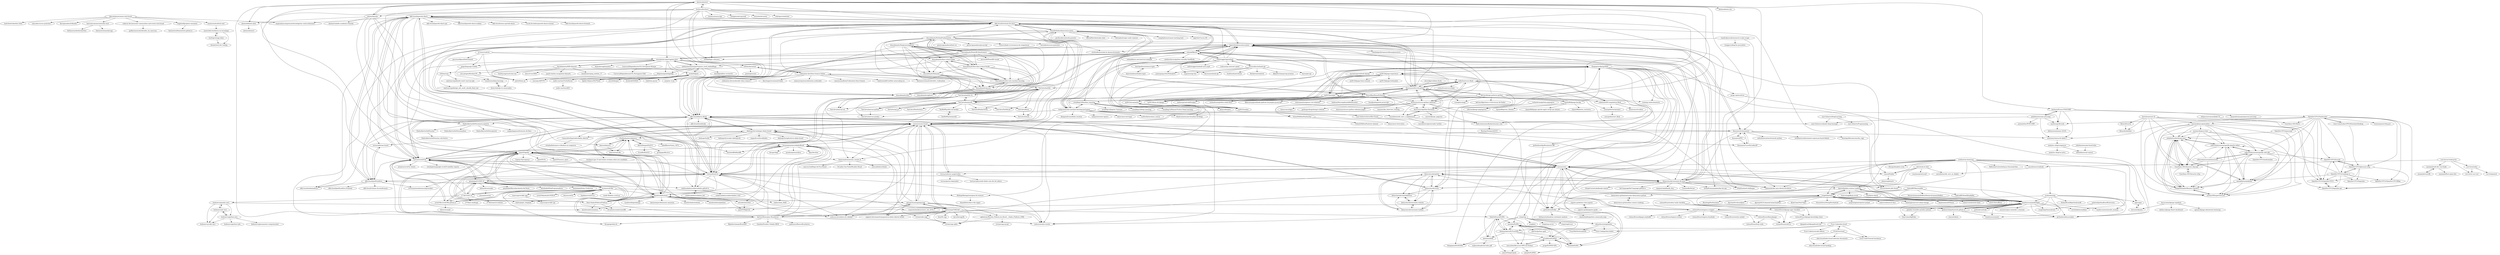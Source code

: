digraph G {
"codecon-dev/awesome-communities-and-events-tech-brazil" -> "guilhermeonrails/desafios_da_imerssao"
"dsacademybr/PythonFundamentos" -> "dsacademybr/DeepLearningBook"
"dsacademybr/PythonFundamentos" -> "dsacademybr/PowerBI-DataScience"
"dsacademybr/PythonFundamentos" -> "dsacademybr/data-science-blogs"
"dsacademybr/PythonFundamentos" -> "dsacademybr/free-data-science-books"
"dsacademybr/PythonFundamentos" -> "dsacademybr/dive-into-machine-learning"
"dsacademybr/PythonFundamentos" -> "PizzaDeDados/datascience-pizza"
"dsacademybr/PythonFundamentos" -> "gustavoguanabara/javascript" ["e"=1]
"dsacademybr/PythonFundamentos" -> "dsacademybr/Datasets"
"dsacademybr/PythonFundamentos" -> "leportella/datascience-pizza"
"dsacademybr/PythonFundamentos" -> "dsacademybr/og-aws"
"dsacademybr/PythonFundamentos" -> "Universidade-Livre/ciencia-da-computacao" ["e"=1]
"dsacademybr/PythonFundamentos" -> "dunossauro/live-de-python"
"dsacademybr/PythonFundamentos" -> "iuricode/recursos-gratuitos" ["e"=1]
"dsacademybr/PythonFundamentos" -> "okfn-brasil/serenata-de-amor"
"dsacademybr/PythonFundamentos" -> "gustavoguanabara/html-css" ["e"=1]
"neuralmind-ai/portuguese-bert" -> "nathanshartmann/portuguese_word_embeddings"
"neuralmind-ai/portuguese-bert" -> "jneto04/ner-pt"
"neuralmind-ai/portuguese-bert" -> "unicamp-dl/PTT5"
"neuralmind-ai/portuguese-bert" -> "felipemaiapolo/legalnlp"
"neuralmind-ai/portuguese-bert" -> "davidsbatista/NER-datasets"
"neuralmind-ai/portuguese-bert" -> "nubank/fklearn"
"neuralmind-ai/portuguese-bert" -> "erickrf/nlpnet"
"neuralmind-ai/portuguese-bert" -> "piegu/language-models"
"neuralmind-ai/portuguese-bert" -> "okfn-brasil/diario-oficial"
"neuralmind-ai/portuguese-bert" -> "leportella/datascience-pizza"
"neuralmind-ai/portuguese-bert" -> "UniversalDependencies/UD_Portuguese-Bosque"
"neuralmind-ai/portuguese-bert" -> "turicas/socios-brasil"
"neuralmind-ai/portuguese-bert" -> "ipeaGIT/geobr"
"neuralmind-ai/portuguese-bert" -> "A3Data/hermione"
"neuralmind-ai/portuguese-bert" -> "thalesbertaglia/enelvo"
"TeoCalvo/teoSQL-V2" -> "TeoCalvo/imersao-python"
"TeoCalvo/teoSQL-V2" -> "TeoCalvo/imersao-pandas"
"TeoCalvo/teoSQL-V2" -> "TeoCalvo/teomerefs"
"TeoCalvo/teoSQL-V2" -> "TeoCalvo/teoSQL"
"TeoCalvo/teoSQL-V2" -> "TeoCalvo/imersao-ml"
"rg3915/orcamentos" -> "rg3915/vendas"
"rg3915/orcamentos" -> "dirtycoder/pets"
"rg3915/vendas" -> "rg3915/orcamentos"
"TeoMeWhy/olist-ml-models" -> "TeoMeWhy/teomerefs"
"wcota/covid19br" -> "turicas/covid19-br"
"wcota/covid19br" -> "seade-R/dados-covid-sp"
"wcota/covid19br" -> "covid19br/covid19br.github.io"
"wcota/covid19br" -> "3778/COVID-19"
"wcota/covid19br" -> "vmarcosp/covidbr-app"
"wcota/covid19br" -> "ipeaGIT/geobr"
"wcota/covid19br" -> "peixebabel/COVID-19"
"wcota/covid19br" -> "rfsaldanha/microdatasus"
"wcota/covid19br" -> "basedosdados/mais"
"wcota/covid19br" -> "vmarcosp/covidbr-api"
"wcota/covid19br" -> "tbrugz/geodata-br" ["e"=1]
"wcota/covid19br" -> "covid19datahub/COVID19" ["e"=1]
"wcota/covid19br" -> "RodrigoMenegat/autopsia-do-tratecov"
"wcota/covid19br" -> "wlyra/covid19"
"wcota/covid19br" -> "lisphilar/covid19-sir" ["e"=1]
"Nexo-Dados/PoliticasPublicas" -> "silvadenisson/electionsBR"
"Nexo-Dados/PoliticasPublicas" -> "basedosdados/mais"
"Nexo-Dados/PoliticasPublicas" -> "rfsaldanha/microdatasus"
"Nexo-Dados/PoliticasPublicas" -> "basedosdados/analises"
"Nexo-Dados/PoliticasPublicas" -> "lucasmation/microdadosBrasil"
"Nexo-Dados/PoliticasPublicas" -> "ipeaGIT/geobr"
"fabioserpa/CNPJ-full" -> "georgevbsantiago/qsacnpj"
"fabioserpa/CNPJ-full" -> "turicas/socios-brasil"
"fabioserpa/CNPJ-full" -> "cuducos/minha-receita" ["e"=1]
"fabioserpa/CNPJ-full" -> "bjverde/cnpjrfb"
"fabioserpa/CNPJ-full" -> "rictom/rede-cnpj"
"fabioserpa/CNPJ-full" -> "rictom/cnpj-sqlite"
"fabioserpa/CNPJ-full" -> "aphonsoar/Receita_Federal_do_Brasil_-_Dados_Publicos_CNPJ"
"fabioserpa/CNPJ-full" -> "augusto-herrmann/transparencia-dados-abertos-brasil"
"fabioserpa/CNPJ-full" -> "turicas/brasil.io"
"fabioserpa/CNPJ-full" -> "kelvins/Municipios-Brasileiros"
"fabioserpa/CNPJ-full" -> "TadaSoftware/PyNFe"
"fabioserpa/CNPJ-full" -> "ipeaGIT/geobr"
"fabioserpa/CNPJ-full" -> "faio/rfb-cnpj"
"fabioserpa/CNPJ-full" -> "cuducos/calculadora-do-cidadao"
"fabioserpa/CNPJ-full" -> "lucasmation/microdadosBrasil"
"PenseAllen/PensePython2e" -> "dunossauro/live-de-python"
"PenseAllen/PensePython2e" -> "leportella/datascience-pizza"
"PenseAllen/PensePython2e" -> "PizzaDeDados/datascience-pizza"
"PenseAllen/PensePython2e" -> "gomex/docker-para-desenvolvedores" ["e"=1]
"PenseAllen/PensePython2e" -> "codeshow/curso-flask"
"PenseAllen/PensePython2e" -> "dunossauro/curso-python-selenium"
"PenseAllen/PensePython2e" -> "dunossauro/python-funcional"
"PenseAllen/PensePython2e" -> "training-center/mentoria" ["e"=1]
"PenseAllen/PensePython2e" -> "braziljs/eloquente-javascript" ["e"=1]
"PenseAllen/PensePython2e" -> "TeoCalvo/teomerefs"
"PenseAllen/PensePython2e" -> "rochacbruno/python-week-2022" ["e"=1]
"PenseAllen/PensePython2e" -> "fhferreira/aprendendo-padroes-de-projeto-javascript" ["e"=1]
"PenseAllen/PensePython2e" -> "estevanmaito/apenas-crie-websites" ["e"=1]
"PenseAllen/PensePython2e" -> "badtuxx/DescomplicandoKubernetes" ["e"=1]
"PenseAllen/PensePython2e" -> "cassiobotaro/do_zero_a_implantacao"
"RodrigoMenegat/autopsia-do-tratecov" -> "DanielHe4rt/disco-the-ripper"
"fmasanori/PPZ" -> "fmasanori/treinamento"
"fmasanori/PPZ" -> "fmasanori/CursoPyLadiesSP"
"nubank/fklearn" -> "leportella/datascience-pizza"
"nubank/fklearn" -> "neuralmind-ai/portuguese-bert"
"nubank/fklearn" -> "datasciencebr/serenata-de-amor"
"nubank/fklearn" -> "nubank/basic-microservice-example" ["e"=1]
"nubank/fklearn" -> "matheusfacure/python-causality-handbook" ["e"=1]
"nubank/fklearn" -> "andreroggeri/pynubank"
"nubank/fklearn" -> "okfn-brasil/serenata-de-amor"
"nubank/fklearn" -> "nathanshartmann/portuguese_word_embeddings"
"nubank/fklearn" -> "turicas/brasil.io"
"nubank/fklearn" -> "italojs/awesome-machine-learning-portugues"
"nubank/fklearn" -> "SchoolOfAISaoPaulo/aulas"
"nubank/fklearn" -> "okfn-brasil/diario-oficial"
"nubank/fklearn" -> "haskellcamargo/gemidao-do-zap" ["e"=1]
"nubank/fklearn" -> "GtOkAi/ligar-cobranca" ["e"=1]
"nubank/fklearn" -> "Wmitrut/awesome-brazilian-devblogs" ["e"=1]
"okfn-brasil/serenata-de-amor" -> "okfn-brasil/querido-diario"
"okfn-brasil/serenata-de-amor" -> "leportella/datascience-pizza"
"okfn-brasil/serenata-de-amor" -> "okfn-brasil/diario-oficial"
"okfn-brasil/serenata-de-amor" -> "turicas/brasil.io"
"okfn-brasil/serenata-de-amor" -> "okfn-brasil/perfil-politico"
"okfn-brasil/serenata-de-amor" -> "PizzaDeDados/datascience-pizza"
"okfn-brasil/serenata-de-amor" -> "turicas/covid19-br"
"okfn-brasil/serenata-de-amor" -> "carolcodes/youtube-br-desenvolvimento" ["e"=1]
"okfn-brasil/serenata-de-amor" -> "lerrua/remote-jobs-brazil" ["e"=1]
"okfn-brasil/serenata-de-amor" -> "nubank/fklearn"
"okfn-brasil/serenata-de-amor" -> "dunossauro/live-de-python"
"okfn-brasil/serenata-de-amor" -> "turicas/socios-brasil"
"okfn-brasil/serenata-de-amor" -> "GtOkAi/ligar-cobranca" ["e"=1]
"okfn-brasil/serenata-de-amor" -> "gomex/docker-para-desenvolvedores" ["e"=1]
"okfn-brasil/serenata-de-amor" -> "LFeh/frontend-challenges" ["e"=1]
"3778/COVID-19" -> "wcota/covid19br"
"3778/COVID-19" -> "peixebabel/COVID-19"
"3778/COVID-19" -> "3778/ml-challenge"
"3778/COVID-19" -> "covid19br/covid19br.github.io"
"3778/COVID-19" -> "turicas/covid19-br"
"3778/COVID-19" -> "3778/research-website"
"3778/COVID-19" -> "turicas/brasil.io"
"3778/COVID-19" -> "leobezerra/pandas-zero"
"olist/work-at-olist" -> "vmesel/PyJobs"
"olist/work-at-olist" -> "cassiobotaro/do_zero_ao_deploy"
"olist/work-at-olist" -> "rougeth/bottery"
"olist/work-at-olist" -> "osantana/prettyconf" ["e"=1]
"olist/work-at-olist" -> "pythonbrasil/talks"
"rust-br/rust-book-pt-br" -> "rust-br/estudos"
"rust-br/rust-book-pt-br" -> "rust-br/eu-uso-rust"
"rust-br/rust-book-pt-br" -> "naomijub/web-dev-rust-book"
"rust-br/rust-book-pt-br" -> "cassiobotaro/vimbook"
"turicas/rows" -> "luanfonceca/speakerfight"
"turicas/rows" -> "turicas/brasil.io"
"turicas/rows" -> "turicas/socios-brasil"
"turicas/rows" -> "vintasoftware/tapioca-wrapper"
"turicas/rows" -> "okfn-brasil/diario-oficial"
"turicas/rows" -> "datasciencebr/serenata-de-amor"
"turicas/rows" -> "pythonclub/pythonclub.github.io"
"turicas/rows" -> "rougeth/bottery"
"turicas/rows" -> "cuducos/calculadora-do-cidadao"
"turicas/rows" -> "pythonbrasil/talks"
"turicas/rows" -> "turicas/covid19-br"
"turicas/rows" -> "datasciencebr/jarbas"
"turicas/rows" -> "pythonbrasil/associados"
"turicas/rows" -> "turicas/salarios-magistrados"
"turicas/rows" -> "vmesel/PyJobs"
"fmasanori/treinamento" -> "fmasanori/CursoPyLadiesSP"
"fmasanori/treinamento" -> "nazareno/ciencia-de-dados-1"
"fmasanori/treinamento" -> "fmasanori/PPZ"
"fmasanori/treinamento" -> "estadao/o-que-15-mil-tweets-revelam-sobre-seu-candidato"
"fmasanori/treinamento" -> "turicas/socios-brasil"
"fmasanori/treinamento" -> "leportella/datascience-pizza"
"fmasanori/treinamento" -> "oxfordinternetinstitute/sds-python"
"fmasanori/treinamento" -> "pythonbrasil/talks"
"fmasanori/treinamento" -> "estadao/reconhecimento-expressao-facial-debate"
"fmasanori/treinamento" -> "duarteguilherme/consulta_cnpj"
"georgevbsantiago/qsacnpj" -> "fabioserpa/CNPJ-full"
"georgevbsantiago/qsacnpj" -> "turicas/socios-brasil"
"georgevbsantiago/qsacnpj" -> "rictom/rede-cnpj"
"georgevbsantiago/qsacnpj" -> "augusto-herrmann/transparencia-dados-abertos-brasil"
"georgevbsantiago/qsacnpj" -> "aphonsoar/Receita_Federal_do_Brasil_-_Dados_Publicos_CNPJ"
"georgevbsantiago/qsacnpj" -> "rictom/cnpj-sqlite"
"georgevbsantiago/qsacnpj" -> "cuducos/minha-receita" ["e"=1]
"georgevbsantiago/qsacnpj" -> "basedosdados/mais"
"georgevbsantiago/qsacnpj" -> "dadosgovbr/catalogos-dados-brasil"
"georgevbsantiago/qsacnpj" -> "lucasmation/microdadosBrasil"
"turicas/eleicoes-brasil" -> "okfn-brasil/perfil-politico"
"turicas/socios-brasil" -> "fabioserpa/CNPJ-full"
"turicas/socios-brasil" -> "georgevbsantiago/qsacnpj"
"turicas/socios-brasil" -> "cuducos/minha-receita" ["e"=1]
"turicas/socios-brasil" -> "turicas/brasil.io"
"turicas/socios-brasil" -> "turicas/salarios-magistrados"
"turicas/socios-brasil" -> "turicas/rows"
"turicas/socios-brasil" -> "okfn-brasil/diario-oficial"
"turicas/socios-brasil" -> "dadosgovbr/catalogos-dados-brasil"
"turicas/socios-brasil" -> "fmasanori/treinamento"
"turicas/socios-brasil" -> "cuducos/calculadora-do-cidadao"
"turicas/socios-brasil" -> "lucasmation/microdadosBrasil"
"turicas/socios-brasil" -> "turicas/covid19-br"
"turicas/socios-brasil" -> "leportella/datascience-pizza"
"turicas/socios-brasil" -> "turicas/eleicoes-brasil"
"turicas/socios-brasil" -> "basedosdados/mais"
"vmesel/PyJobs" -> "plenario/plenario"
"datasciencebr/serenata-de-amor" -> "datasciencebr/rosie"
"datasciencebr/serenata-de-amor" -> "datasciencebr/jarbas"
"datasciencebr/serenata-de-amor" -> "lerrua/remote-jobs-brazil" ["e"=1]
"datasciencebr/serenata-de-amor" -> "haskellcamargo/gemidao-do-zap" ["e"=1]
"datasciencebr/serenata-de-amor" -> "leportella/datascience-pizza"
"datasciencebr/serenata-de-amor" -> "DyegoCosta/trabalhando-remoto" ["e"=1]
"datasciencebr/serenata-de-amor" -> "turicas/rows"
"datasciencebr/serenata-de-amor" -> "birl-language/birl-language.github.io" ["e"=1]
"datasciencebr/serenata-de-amor" -> "tapajos/trabalhando_fora" ["e"=1]
"datasciencebr/serenata-de-amor" -> "LFeh/frontend-challenges" ["e"=1]
"datasciencebr/serenata-de-amor" -> "frontendbr/forum" ["e"=1]
"datasciencebr/serenata-de-amor" -> "nubank/fklearn"
"datasciencebr/serenata-de-amor" -> "leportella/data-science-roadmap"
"datasciencebr/serenata-de-amor" -> "okfn-brasil/diario-oficial"
"datasciencebr/serenata-de-amor" -> "gomex/docker-para-desenvolvedores" ["e"=1]
"pythonbrasil/wiki" -> "luanfonceca/speakerfight"
"pythonbrasil/wiki" -> "rougeth/bottery"
"avelino/vim-bootstrap" -> "cassiobotaro/vimbook"
"avelino/vim-bootstrap" -> "turicas/rows"
"avelino/vim-bootstrap" -> "avelino/mining"
"avelino/vim-bootstrap" -> "datasciencebr/serenata-de-amor"
"avelino/vim-bootstrap" -> "luanfonceca/speakerfight"
"avelino/vim-bootstrap" -> "vandersonmota/model_mommy" ["e"=1]
"avelino/vim-bootstrap" -> "opps/opps"
"avelino/vim-bootstrap" -> "leportella/data-science-roadmap"
"avelino/vim-bootstrap" -> "Webschool-io/workshop-js-funcional-free" ["e"=1]
"avelino/vim-bootstrap" -> "pythonbrasil/associados"
"avelino/vim-bootstrap" -> "lerrua/remote-jobs-brazil" ["e"=1]
"avelino/vim-bootstrap" -> "vmesel/PyJobs"
"avelino/vim-bootstrap" -> "Shougo/deoplete.nvim" ["e"=1]
"avelino/vim-bootstrap" -> "gomex/docker-para-desenvolvedores" ["e"=1]
"avelino/vim-bootstrap" -> "pythonclub/pythonclub.github.io"
"22-hours/cabrita" -> "gururise/AlpacaDataCleaned" ["e"=1]
"22-hours/cabrita" -> "neuralmind-ai/portuguese-bert"
"22-hours/cabrita" -> "nathanshartmann/portuguese_word_embeddings"
"22-hours/cabrita" -> "jneto04/ner-pt"
"22-hours/cabrita" -> "piegu/language-models"
"italojs/awesome-machine-learning-portugues" -> "arnaldog12/Machine_Learning"
"italojs/awesome-machine-learning-portugues" -> "datascience-br/vagas" ["e"=1]
"italojs/awesome-machine-learning-portugues" -> "leportella/datascience-pizza"
"italojs/awesome-machine-learning-portugues" -> "sn3fru/datascience_course" ["e"=1]
"italojs/awesome-machine-learning-portugues" -> "SchoolOfAISaoPaulo/aulas"
"italojs/awesome-machine-learning-portugues" -> "mari-linhares/tensorflow-brasil"
"italojs/awesome-machine-learning-portugues" -> "matheusgr/devweb"
"italojs/awesome-machine-learning-portugues" -> "PizzaDeDados/datascience-pizza"
"italojs/awesome-machine-learning-portugues" -> "Wmitrut/awesome-brazilian-devblogs" ["e"=1]
"italojs/awesome-machine-learning-portugues" -> "dieegom/brumadinho_location" ["e"=1]
"italojs/awesome-machine-learning-portugues" -> "okfn-brasil/diario-oficial"
"italojs/awesome-machine-learning-portugues" -> "beatrizmilz/materiais_estudo_R"
"italojs/awesome-machine-learning-portugues" -> "fmasanori/CursoPyLadiesSP"
"italojs/awesome-machine-learning-portugues" -> "nubank/fklearn"
"italojs/awesome-machine-learning-portugues" -> "italojs/awesome-opencv"
"covid19br/covid19br.github.io" -> "peixebabel/COVID-19"
"covid19br/covid19br.github.io" -> "liibre/coronabr"
"covid19br/covid19br.github.io" -> "turicas/covid19-br"
"covid19br/covid19br.github.io" -> "wcota/covid19br"
"arnaldog12/Machine_Learning" -> "arnaldog12/Deep-Learning"
"arnaldog12/Machine_Learning" -> "arnaldog12/Manual-Pratico-Deep-Learning"
"arnaldog12/Machine_Learning" -> "arnaldog12/Jupyter-Tutoriais"
"arnaldog12/Machine_Learning" -> "italojs/awesome-machine-learning-portugues"
"mari-linhares/tensorflow-brasil" -> "mari-linhares/codando-deep-learning"
"davidsbatista/NER-datasets" -> "juand-r/entity-recognition-datasets" ["e"=1]
"davidsbatista/NER-datasets" -> "jneto04/ner-pt"
"davidsbatista/NER-datasets" -> "arop/ner-re-pt"
"davidsbatista/NER-datasets" -> "leondz/emerging_entities_17"
"davidsbatista/NER-datasets" -> "neuralmind-ai/portuguese-bert"
"davidsbatista/NER-datasets" -> "tianlinyang/stack-lstm-ner"
"davidsbatista/NER-datasets" -> "zliucr/CrossNER" ["e"=1]
"dsacademybr/PowerBI-DataScience" -> "dsacademybr/DeepLearningBook"
"dsacademybr/PowerBI-DataScience" -> "dsacademybr/free-data-science-books"
"dsacademybr/PowerBI-DataScience" -> "dsacademybr/data-science-blogs"
"dsacademybr/PowerBI-DataScience" -> "dsacademybr/PythonFundamentos"
"dsacademybr/PowerBI-DataScience" -> "dsacademybr/dive-into-machine-learning"
"dsacademybr/PowerBI-DataScience" -> "dsacademybr/og-aws"
"dsacademybr/PowerBI-DataScience" -> "dsacademybr/xgboost"
"dsacademybr/PowerBI-DataScience" -> "microsoft/PowerBI-visuals" ["e"=1]
"dsacademybr/PowerBI-DataScience" -> "dsacademybr/Libs"
"dsacademybr/PowerBI-DataScience" -> "dsacademybr/Datasets"
"abntex/abntex2" -> "abntex/limarka"
"abntex/abntex2" -> "abntex/biblatex-abnt"
"abntex/abntex2" -> "datasciencebr/serenata-de-amor"
"abntex/abntex2" -> "abntex/abntex-site"
"abntex/abntex2" -> "leportella/datascience-pizza"
"abntex/abntex2" -> "okfn-brasil/serenata-de-amor"
"abntex/abntex2" -> "ipeaGIT/geobr"
"abntex/abntex2" -> "burlesco/burlesco"
"abntex/abntex2" -> "datasciencebr/rosie"
"abntex/abntex2" -> "gomex/docker-para-desenvolvedores" ["e"=1]
"abntex/abntex2" -> "basedosdados/mais"
"abntex/abntex2" -> "neuralmind-ai/portuguese-bert"
"abntex/abntex2" -> "okfn-brasil/diario-oficial"
"abntex/abntex2" -> "kelvins/Municipios-Brasileiros"
"abntex/abntex2" -> "amimaro/Provas-POSCOMP"
"stanfordjournalism/search-script-scrape" -> "fmasanori/treinamento"
"stanfordjournalism/search-script-scrape" -> "ireapps/coding-for-journalists" ["e"=1]
"stanfordjournalism/search-script-scrape" -> "leportella/datascience-pizza"
"andreroggeri/pynubank" -> "Astrocoders/nubank-api"
"andreroggeri/pynubank" -> "fmsouza/nubank-api"
"andreroggeri/pynubank" -> "andreroggeri/nubank-sync-ynab"
"andreroggeri/pynubank" -> "henriquebastos/itauscraper"
"andreroggeri/pynubank" -> "nubank/fklearn"
"andreroggeri/pynubank" -> "juniorgasparotto/NubankCli"
"andreroggeri/pynubank" -> "organizze/api-doc"
"andreroggeri/pynubank" -> "thiagopena/djangoSIGE"
"andreroggeri/pynubank" -> "okfn-brasil/serenata-de-amor"
"andreroggeri/pynubank" -> "leportella/datascience-pizza"
"andreroggeri/pynubank" -> "cuducos/minha-receita" ["e"=1]
"andreroggeri/pynubank" -> "turicas/socios-brasil"
"andreroggeri/pynubank" -> "cuducos/my-internet-speed"
"andreroggeri/pynubank" -> "vmesel/PyJobs"
"andreroggeri/pynubank" -> "datasciencebr/serenata-de-amor"
"barszczmm/django-wpadmin" -> "edoburu/django-fluent-dashboard" ["e"=1]
"barszczmm/django-wpadmin" -> "hersonls/djamin"
"barszczmm/django-wpadmin" -> "spenoir/django-admintools-bootstrap"
"leportella/datascience-pizza" -> "okfn-brasil/serenata-de-amor"
"leportella/datascience-pizza" -> "turicas/brasil.io"
"leportella/datascience-pizza" -> "nubank/fklearn"
"leportella/datascience-pizza" -> "datasciencebr/serenata-de-amor"
"leportella/datascience-pizza" -> "carolcodes/youtube-br-desenvolvimento" ["e"=1]
"leportella/datascience-pizza" -> "fmasanori/treinamento"
"leportella/datascience-pizza" -> "okfn-brasil/diario-oficial"
"leportella/datascience-pizza" -> "camilatigre/listamaravilhosaopensource" ["e"=1]
"leportella/datascience-pizza" -> "turicas/socios-brasil"
"leportella/datascience-pizza" -> "italojs/awesome-machine-learning-portugues"
"leportella/datascience-pizza" -> "training-center/mentoria" ["e"=1]
"leportella/datascience-pizza" -> "lerrua/remote-jobs-brazil" ["e"=1]
"leportella/datascience-pizza" -> "turicas/rows"
"leportella/datascience-pizza" -> "datasciencebr/rosie"
"leportella/datascience-pizza" -> "PenseAllen/PensePython2e"
"turicas/salarios-magistrados" -> "turicas/socios-brasil"
"turicas/salarios-magistrados" -> "turicas/capturando-dados-sem-dor-de-cabeca"
"turicas/salarios-magistrados" -> "turicas/gastos-deputados"
"biplab-iitb/practNLPTools" -> "erickrf/nlpnet"
"rust-br/estudos" -> "rust-br/eu-uso-rust"
"rust-br/estudos" -> "rust-br/general"
"turicas/covid19-br" -> "turicas/brasil.io"
"turicas/covid19-br" -> "wcota/covid19br"
"turicas/covid19-br" -> "peixebabel/COVID-19"
"turicas/covid19-br" -> "okfn-brasil/diario-oficial"
"turicas/covid19-br" -> "covid19br/covid19br.github.io"
"turicas/covid19-br" -> "cuducos/calculadora-do-cidadao"
"turicas/covid19-br" -> "ipeaGIT/geobr"
"turicas/covid19-br" -> "turicas/socios-brasil"
"turicas/covid19-br" -> "okfn-brasil/perfil-politico"
"turicas/covid19-br" -> "mtrpires/covid-br-sheets"
"turicas/covid19-br" -> "turicas/rows"
"turicas/covid19-br" -> "okfn-brasil/querido-diario"
"turicas/covid19-br" -> "vitorbaptista/google-covid19-mobility-reports"
"turicas/covid19-br" -> "okfn-brasil/serenata-de-amor"
"turicas/covid19-br" -> "dadosgovbr/catalogos-dados-brasil"
"bugelseif/projetos-iniciantes" -> "feministech/feministech.github.io"
"okfn-brasil/diario-oficial" -> "okfn-brasil/perfil-politico"
"okfn-brasil/diario-oficial" -> "turicas/brasil.io"
"okfn-brasil/diario-oficial" -> "okfn-brasil/embaixadoras"
"okfn-brasil/diario-oficial" -> "okfn-brasil/serenata-de-amor"
"okfn-brasil/diario-oficial" -> "turicas/covid19-br"
"okfn-brasil/diario-oficial" -> "colaboradados/colaboradados.github.io"
"okfn-brasil/diario-oficial" -> "turicas/socios-brasil"
"okfn-brasil/diario-oficial" -> "dadosgovbr/catalogos-dados-brasil"
"okfn-brasil/diario-oficial" -> "turicas/rows"
"okfn-brasil/diario-oficial" -> "cuducos/calculadora-do-cidadao"
"okfn-brasil/diario-oficial" -> "leportella/datascience-pizza"
"okfn-brasil/diario-oficial" -> "CamaraDosDeputados/dados-abertos"
"okfn-brasil/diario-oficial" -> "datasciencebr/rosie"
"okfn-brasil/diario-oficial" -> "DadosAbertosDeFeira/maria-quiteria"
"okfn-brasil/diario-oficial" -> "okfn-brasil/notebooks"
"codeshow/curso-flask" -> "flask-extensions/flaskextensions.com"
"codeshow/curso-flask" -> "codeshow/003-arquitetura-flask"
"codeshow/curso-flask" -> "cesargodoi/startproject"
"codeshow/curso-flask" -> "rochacbruno/curso-flask"
"codeshow/curso-flask" -> "dunossauro/curso-python-selenium"
"codeshow/curso-flask" -> "dunossauro/live-de-python"
"codeshow/curso-flask" -> "TeoCalvo/teoSQL"
"dunossauro/live-de-python" -> "dunossauro/python-funcional"
"dunossauro/live-de-python" -> "dunossauro/curso-python-selenium"
"dunossauro/live-de-python" -> "codeshow/curso-flask"
"dunossauro/live-de-python" -> "PenseAllen/PensePython2e"
"dunossauro/live-de-python" -> "cassiobotaro/do_zero_a_implantacao"
"dunossauro/live-de-python" -> "scanapi/scanapi" ["e"=1]
"dunossauro/live-de-python" -> "rochacbruno/python-week-2022" ["e"=1]
"dunossauro/live-de-python" -> "leportella/datascience-pizza"
"dunossauro/live-de-python" -> "okfn-brasil/serenata-de-amor"
"dunossauro/live-de-python" -> "rg3915/django-experience"
"dunossauro/live-de-python" -> "rg3915/dicas-de-django"
"dunossauro/live-de-python" -> "kelvins/design-patterns-python"
"dunossauro/live-de-python" -> "rg3915/estoque"
"dunossauro/live-de-python" -> "okfn-brasil/querido-diario"
"dunossauro/live-de-python" -> "TeoCalvo/teomerefs"
"Gpzim98/django-heroku" -> "Gpzim98/gestao_clientes"
"Gpzim98/django-heroku" -> "Gpzim98/django-apache-nginx-uwsgi-vps-ubuntu"
"Gpzim98/django-heroku" -> "thiagopena/djangoSIGE"
"Gpzim98/django-heroku" -> "allisson/django-pagseguro2"
"Gpzim98/django-heroku" -> "rg3915/estoque"
"Gpzim98/django-heroku" -> "rg3915/django-experience"
"Gpzim98/django-heroku" -> "Gpzim98/pontos_turisticos"
"selatotal/pythonBrasilExercicios" -> "rougeth/pythonnobrasil"
"Astrocoders/nubank-api" -> "andreroggeri/pynubank"
"Astrocoders/nubank-api" -> "fmsouza/nubank-api"
"Astrocoders/nubank-api" -> "juniorgasparotto/NubankCli"
"Astrocoders/nubank-api" -> "lira92/nubank-dotnet"
"Astrocoders/nubank-api" -> "Rocketseat/umbriel" ["e"=1]
"Astrocoders/nubank-api" -> "organizze/api-doc"
"Astrocoders/nubank-api" -> "filipedeschamps/cep-promise" ["e"=1]
"Astrocoders/nubank-api" -> "bacen/pix-api" ["e"=1]
"felipemaiapolo/legalnlp" -> "jneto04/ner-pt"
"felipemaiapolo/legalnlp" -> "unicamp-dl/PTT5"
"ipeaGIT/geobr" -> "basedosdados/mais"
"ipeaGIT/geobr" -> "lucasmation/microdadosBrasil"
"ipeaGIT/geobr" -> "rfsaldanha/microdatasus"
"ipeaGIT/geobr" -> "Nexo-Dados/PoliticasPublicas"
"ipeaGIT/geobr" -> "turicas/covid19-br"
"ipeaGIT/geobr" -> "beatrizmilz/materiais_estudo_R"
"ipeaGIT/geobr" -> "Cepesp-Fgv/cepesp-r"
"ipeaGIT/geobr" -> "ipeaGIT/r5r" ["e"=1]
"ipeaGIT/geobr" -> "basedosdados/analises"
"ipeaGIT/geobr" -> "ipeaGIT/acesso_oport"
"ipeaGIT/geobr" -> "wilsonfreitas/rbcb"
"ipeaGIT/geobr" -> "turicas/socios-brasil"
"ipeaGIT/geobr" -> "rdahis/paper_template" ["e"=1]
"ipeaGIT/geobr" -> "silvadenisson/electionsBR"
"ipeaGIT/geobr" -> "kelvins/Municipios-Brasileiros"
"kelvins/Municipios-Brasileiros" -> "tbrugz/geodata-br" ["e"=1]
"kelvins/Municipios-Brasileiros" -> "ipeaGIT/geobr"
"kelvins/Municipios-Brasileiros" -> "fabioserpa/CNPJ-full"
"kelvins/Municipios-Brasileiros" -> "turicas/brasil.io"
"kelvins/Municipios-Brasileiros" -> "georgevbsantiago/qsacnpj"
"kelvins/Municipios-Brasileiros" -> "turicas/socios-brasil"
"kelvins/Municipios-Brasileiros" -> "okfn-brasil/serenata-de-amor"
"kelvins/Municipios-Brasileiros" -> "cuducos/minha-receita" ["e"=1]
"kelvins/Municipios-Brasileiros" -> "dadosgovbr/catalogos-dados-brasil"
"kelvins/Municipios-Brasileiros" -> "filipedeschamps/BrasilAPI" ["e"=1]
"kelvins/Municipios-Brasileiros" -> "lucasmation/microdadosBrasil"
"kelvins/Municipios-Brasileiros" -> "chandez/Estados-Cidades-IBGE" ["e"=1]
"kelvins/Municipios-Brasileiros" -> "turicas/covid19-br"
"kelvins/Municipios-Brasileiros" -> "guibranco/BancosBrasileiros"
"kelvins/Municipios-Brasileiros" -> "basedosdados/mais"
"dsacademybr/DeepLearningBook" -> "dsacademybr/free-data-science-books"
"dsacademybr/DeepLearningBook" -> "dsacademybr/dive-into-machine-learning"
"dsacademybr/DeepLearningBook" -> "dsacademybr/data-science-blogs"
"dsacademybr/DeepLearningBook" -> "dsacademybr/og-aws"
"dsacademybr/DeepLearningBook" -> "dsacademybr/Libs"
"dsacademybr/DeepLearningBook" -> "dsacademybr/Datasets"
"dsacademybr/DeepLearningBook" -> "dsacademybr/xgboost"
"dsacademybr/DeepLearningBook" -> "dsacademybr/PowerBI-DataScience"
"dsacademybr/DeepLearningBook" -> "dsacademybr/PythonFundamentos"
"pythonbrasil/pyBusinesses-BR" -> "pythonbrasil/talks"
"amimaro/Provas-POSCOMP" -> "paladini/awesome-poscomp"
"amimaro/Provas-POSCOMP" -> "emanoelvianna/preparacao-poscomp"
"amimaro/Provas-POSCOMP" -> "matheusgr/devweb"
"amimaro/Provas-POSCOMP" -> "OpenDevUFCG/Tamburetei"
"amimaro/Provas-POSCOMP" -> "nazareno/ciencia-de-dados-1"
"hericlesme/cast-sh" -> "marianabianca/pomodoro"
"hericlesme/cast-sh" -> "juliafealves/deciframe-pwa"
"hericlesme/cast-sh" -> "Benardi/touvlo"
"hericlesme/cast-sh" -> "ThiagoWhispher/Kenney-Checkers"
"hericlesme/cast-sh" -> "Guardians-DSC/horarios-ufcg-api"
"hericlesme/cast-sh" -> "Benardi/sibylline"
"hericlesme/cast-sh" -> "OpenDevUFCG/OpenDevUFCG"
"hericlesme/cast-sh" -> "OpenDevUFCG/laguinho-api"
"anatechdev/mulheres-na-tecnologia" -> "laisfrigerio/app-ideas"
"anatechdev/mulheres-na-tecnologia" -> "thisdot/tech-dev-tooling"
"kelvins/design-patterns-python" -> "dunossauro/python-funcional"
"kelvins/design-patterns-python" -> "kelvins/Algoritmos-e-Estruturas-de-Dados" ["e"=1]
"kelvins/design-patterns-python" -> "pythonbrasil/pyBusinesses-BR"
"kelvins/design-patterns-python" -> "scanapi/scanapi" ["e"=1]
"kelvins/design-patterns-python" -> "dunossauro/curso-python-selenium"
"kelvins/design-patterns-python" -> "leportella/datascience-pizza"
"kelvins/design-patterns-python" -> "dunossauro/live-de-python"
"kelvins/design-patterns-python" -> "codeshow/003-arquitetura-flask"
"kelvins/design-patterns-python" -> "okfn-brasil/diario-oficial"
"kelvins/design-patterns-python" -> "okfn-brasil/querido-diario"
"kelvins/design-patterns-python" -> "arnaldog12/Machine_Learning"
"kelvins/design-patterns-python" -> "thiagopena/djangoSIGE"
"OpenDevUFCG/glossario-ufcg" -> "OpenDevUFCG/IssueAi"
"OpenDevUFCG/glossario-ufcg" -> "OpenDevUFCG/roadmap-cc"
"OpenDevUFCG/glossario-ufcg" -> "OpenDevUFCG/OpenDevUFCG"
"OpenDevUFCG/glossario-ufcg" -> "OpenDevUFCG/laguinho-api"
"OpenDevUFCG/glossario-ufcg" -> "OpenDevUFCG/laguinho"
"PizzaDeDados/datascience-pizza" -> "okfn-brasil/serenata-de-amor"
"PizzaDeDados/datascience-pizza" -> "perifacode/conteudo-gratuito" ["e"=1]
"PizzaDeDados/datascience-pizza" -> "turicas/covid19-br"
"PizzaDeDados/datascience-pizza" -> "TeoCalvo/teomerefs"
"PizzaDeDados/datascience-pizza" -> "PenseAllen/PensePython2e"
"PizzaDeDados/datascience-pizza" -> "OfficialMarinho/Links-uteis" ["e"=1]
"PizzaDeDados/datascience-pizza" -> "italojs/awesome-machine-learning-portugues"
"PizzaDeDados/datascience-pizza" -> "leticiadasilva/por-onde-comecar" ["e"=1]
"PizzaDeDados/datascience-pizza" -> "arnaldog12/Machine_Learning"
"PizzaDeDados/datascience-pizza" -> "codenation-dev/Data-Science-Online"
"PizzaDeDados/datascience-pizza" -> "beatrizmilz/materiais_estudo_R"
"PizzaDeDados/datascience-pizza" -> "compiladoras/women-teaching-tech" ["e"=1]
"PizzaDeDados/datascience-pizza" -> "dsacademybr/PythonFundamentos"
"PizzaDeDados/datascience-pizza" -> "aigirlsbr/Cursos-DS"
"PizzaDeDados/datascience-pizza" -> "dunossauro/live-de-python"
"abntex/limarka" -> "abntex/abntex2"
"abntex/limarka" -> "abntex/biblatex-abnt"
"abntex/limarka" -> "abntex/trabalho-academico-limarka"
"abntex/limarka" -> "meirelesff/deflateBR"
"abntex/limarka" -> "ipeaGIT/geobr"
"abntex/limarka" -> "basedosdados/mais"
"abntex/limarka" -> "danicat/datasus"
"basedosdados/mais" -> "basedosdados/analises"
"basedosdados/mais" -> "ipeaGIT/geobr"
"basedosdados/mais" -> "Nexo-Dados/PoliticasPublicas"
"basedosdados/mais" -> "rfsaldanha/microdatasus"
"basedosdados/mais" -> "basedosdados/website"
"basedosdados/mais" -> "lucasmation/microdadosBrasil"
"basedosdados/mais" -> "rdahis/paper_template" ["e"=1]
"basedosdados/mais" -> "rdahis/clean_RAIS"
"basedosdados/mais" -> "basedosdados/pipelines"
"basedosdados/mais" -> "georgevbsantiago/qsacnpj"
"basedosdados/mais" -> "ipeaGIT/flightsbr"
"basedosdados/mais" -> "luanborelli/ipeadatapy"
"basedosdados/mais" -> "wilsonfreitas/rbcb"
"basedosdados/mais" -> "datazoompuc/datazoom.amazonia"
"basedosdados/mais" -> "turicas/socios-brasil"
"erickrf/nlpnet" -> "attardi/deepnl" ["e"=1]
"erickrf/nlpnet" -> "biplab-iitb/practNLPTools"
"erickrf/nlpnet" -> "nathanshartmann/portuguese_word_embeddings"
"erickrf/nlpnet" -> "unicamp-dl/PTT5"
"erickrf/nlpnet" -> "facebook/NAMAS" ["e"=1]
"erickrf/nlpnet" -> "arop/ner-re-pt"
"erickrf/nlpnet" -> "clab/lstm-parser" ["e"=1]
"erickrf/nlpnet" -> "andre-martins/TurboParser"
"DadosAbertosDeFeira/maria-quiteria" -> "DadosAbertosDeFeira/analises"
"DadosAbertosDeFeira/maria-quiteria" -> "DadosAbertosDeFeira/iac"
"DadosAbertosDeFeira/maria-quiteria" -> "DadosAbertosDeFeira/portal"
"DadosAbertosDeFeira/maria-quiteria" -> "anapaulagomes/licitacoes-de-feira"
"thiagopena/djangoSIGE" -> "thiagopena/PySIGNFe"
"thiagopena/djangoSIGE" -> "rg3915/django-experience"
"thiagopena/djangoSIGE" -> "rg3915/dicas-de-django"
"thiagopena/djangoSIGE" -> "marinho/PyNFe"
"thiagopena/djangoSIGE" -> "rg3915/orcamentos"
"thiagopena/djangoSIGE" -> "akretion/nfelib"
"thiagopena/djangoSIGE" -> "TadaSoftware/PyNFe"
"thiagopena/djangoSIGE" -> "rg3915/vendas"
"thiagopena/djangoSIGE" -> "aricaldeira/PySPED"
"thiagopena/djangoSIGE" -> "leotada/PyNFe"
"thiagopena/djangoSIGE" -> "marinho/aprendendo-django"
"thiagopena/djangoSIGE" -> "stoq/stoq"
"thiagopena/djangoSIGE" -> "eduardocereto/pyboleto"
"thiagopena/djangoSIGE" -> "grupy-sp/encontros"
"thiagopena/djangoSIGE" -> "rg3915/estoque"
"eduardocereto/pyboleto" -> "TracyWebTech/cnab240"
"eduardocereto/pyboleto" -> "Trust-Code/python-boleto"
"eduardocereto/pyboleto" -> "leotada/PyNFe"
"nazareno/ciencia-de-dados-1" -> "analytics-ufcg/rcongresso"
"anamariasilva/front-end" -> "anatechdev/mulheres-na-tecnologia"
"avelino/mining" -> "pythonbrasil/associados"
"avelino/mining" -> "opps/opps"
"avelino/mining" -> "erichideki/mesadebar"
"avelino/mining" -> "luanfonceca/speakerfight"
"avelino/mining" -> "pythonclub/pythonclub.github.io"
"avelino/mining" -> "luanfonceca/oxente"
"avelino/mining" -> "eduardocereto/pyboleto"
"avelino/mining" -> "PythonBrasil8/pythonbrasil8"
"dsacademybr/data-science-blogs" -> "dsacademybr/dive-into-machine-learning"
"dsacademybr/data-science-blogs" -> "dsacademybr/free-data-science-books"
"dsacademybr/data-science-blogs" -> "dsacademybr/xgboost"
"dsacademybr/data-science-blogs" -> "dsacademybr/og-aws"
"dsacademybr/data-science-blogs" -> "dsacademybr/Libs"
"dsacademybr/data-science-blogs" -> "dsacademybr/DeepLearningBook"
"dsacademybr/data-science-blogs" -> "dsacademybr/Datasets"
"alvarofpp/validate-docbr" -> "dunossauro/live-de-python"
"burlesco/burlesco" -> "abntex/abntex2"
"burlesco/burlesco" -> "burlesco/userscript"
"burlesco/burlesco" -> "GtOkAi/ligar-cobranca" ["e"=1]
"burlesco/burlesco" -> "okfn-brasil/serenata-de-amor"
"burlesco/burlesco" -> "nextgens/anti-paywall" ["e"=1]
"burlesco/burlesco" -> "turicas/socios-brasil"
"burlesco/burlesco" -> "okfn-brasil/querido-diario"
"burlesco/burlesco" -> "bccnotes/bccnotes"
"burlesco/burlesco" -> "rodorgas/citadorbot"
"burlesco/burlesco" -> "turicas/brasil.io"
"burlesco/burlesco" -> "RodrigoMenegat/autopsia-do-tratecov"
"burlesco/burlesco" -> "okfn-brasil/diario-oficial"
"burlesco/burlesco" -> "cuducos/minha-receita" ["e"=1]
"burlesco/burlesco" -> "abntex/limarka"
"burlesco/burlesco" -> "turicas/covid19-br"
"fmasanori/CursoPyLadiesSP" -> "fmasanori/treinamento"
"peixebabel/COVID-19" -> "turicas/covid19-br"
"peixebabel/COVID-19" -> "covid19br/covid19br.github.io"
"peixebabel/COVID-19" -> "belisards/coronabr"
"peixebabel/COVID-19" -> "turicas/brasil.io"
"peixebabel/COVID-19" -> "peixebabel/Dolar-Prediction"
"peixebabel/COVID-19" -> "peixebabel/Reconhecimento-de-Faces"
"peixebabel/COVID-19" -> "peixebabel/FalaProgramadores"
"peixebabel/COVID-19" -> "wcota/covid19br"
"peixebabel/COVID-19" -> "3778/COVID-19"
"peixebabel/COVID-19" -> "colaboradados/colaboradados.github.io"
"datascience-python/data-science-roadmap" -> "datascience-python/awesome-datascience-python"
"nathanshartmann/portuguese_word_embeddings" -> "neuralmind-ai/portuguese-bert"
"nathanshartmann/portuguese_word_embeddings" -> "felipemaiapolo/legalnlp"
"nathanshartmann/portuguese_word_embeddings" -> "own-pt/openWordnet-PT"
"nathanshartmann/portuguese_word_embeddings" -> "arop/ner-re-pt"
"nathanshartmann/portuguese_word_embeddings" -> "b2wdigital/b2w-reviews01"
"nathanshartmann/portuguese_word_embeddings" -> "erickrf/nlpnet"
"nathanshartmann/portuguese_word_embeddings" -> "jneto04/ner-pt"
"rg3915/dicas-de-django" -> "rg3915/django-experience"
"dunossauro/curso-python-selenium" -> "dunossauro/python-funcional"
"dunossauro/curso-python-selenium" -> "dunossauro/live-de-python"
"dunossauro/curso-python-selenium" -> "codeshow/curso-flask"
"dunossauro/curso-python-selenium" -> "dunossauro/tigre"
"dunossauro/curso-python-selenium" -> "cassiobotaro/do_zero_a_implantacao"
"dunossauro/curso-python-selenium" -> "flask-extensions/flaskextensions.com"
"dunossauro/curso-python-selenium" -> "pythonbrasil/talks"
"dunossauro/curso-python-selenium" -> "pythonprobr/pythonpro-website" ["e"=1]
"dunossauro/curso-python-selenium" -> "dunossauro/curso-python-selenium-pages"
"dunossauro/curso-python-selenium" -> "renzon/code_interview_training" ["e"=1]
"jupyter-guide/jupyter-guide" -> "jupyter-guide/ten-rules-jupyter"
"jupyter-guide/ten-rules-jupyter" -> "jupyter-guide/jupyter-guide"
"jupyter-guide/ten-rules-jupyter" -> "ivanovitchm/datascience_one_2019_1"
"aphonsoar/Receita_Federal_do_Brasil_-_Dados_Publicos_CNPJ" -> "rictom/cnpj-sqlite"
"aphonsoar/Receita_Federal_do_Brasil_-_Dados_Publicos_CNPJ" -> "rictom/cnpj-mysql"
"Icaro-Lima/LabarcFPGASimulatorDesktop" -> "OpenDevUFCG/glossario-ufcg"
"Icaro-Lima/LabarcFPGASimulatorDesktop" -> "OpenDevUFCG/Tamburetei"
"SchoolOfAISaoPaulo/aulas" -> "SchoolOfAISaoPaulo/iris-dataset"
"SchoolOfAISaoPaulo/aulas" -> "datascience-br/eventos" ["e"=1]
"rictom/rede-cnpj" -> "rictom/cnpj-sqlite"
"pythonclub/pythonclub.github.io" -> "renzon/tekton"
"pythonclub/pythonclub.github.io" -> "luanfonceca/speakerfight"
"pythonclub/pythonclub.github.io" -> "luanfonceca/oxente"
"pythonclub/pythonclub.github.io" -> "pythonbrasil/associados"
"joseims/doqueru-kun" -> "ThiagoWhispher/Kenney-Checkers"
"joseims/doqueru-kun" -> "juliafealves/deciframe-pwa"
"joseims/doqueru-kun" -> "joseims/WhisperOutLoud"
"joseims/doqueru-kun" -> "calluswhatyouwant/spotify-playlist-editor"
"joseims/doqueru-kun" -> "paulojbleitao/pokedex"
"joseims/doqueru-kun" -> "Guardians-DSC/horarios-ufcg-api"
"opps/opps" -> "hersonls/djamin"
"okfn-brasil/querido-diario" -> "okfn-brasil/perfil-politico"
"okfn-brasil/querido-diario" -> "okfn-brasil/serenata-de-amor"
"okfn-brasil/querido-diario" -> "okfn-brasil/querido-diario-api"
"okfn-brasil/querido-diario" -> "okfn-brasil/querido-diario-toolbox"
"okfn-brasil/querido-diario" -> "okfn-brasil/censo-querido-diario"
"okfn-brasil/querido-diario" -> "DadosAbertosDeFeira/maria-quiteria"
"okfn-brasil/querido-diario" -> "escola-de-dados/querido-diario-tutorial"
"okfn-brasil/querido-diario" -> "okfn-brasil/querido-diario-frontend"
"okfn-brasil/querido-diario" -> "colaboradados/colaboradados.github.io"
"okfn-brasil/querido-diario" -> "turicas/brasil.io"
"okfn-brasil/querido-diario" -> "turicas/covid19-br"
"okfn-brasil/querido-diario" -> "basedosdados/mais"
"okfn-brasil/querido-diario" -> "okfn-brasil/embaixadoras"
"okfn-brasil/querido-diario" -> "turicas/eleicoes-brasil"
"okfn-brasil/querido-diario" -> "inspiradanacomputacao/tecnologistas-contra-bolsonaro"
"OCA/l10n-brazil" -> "Trust-Code/odoo-brasil"
"OCA/l10n-brazil" -> "odoo-brazil/odoo-brazil-eletronic-documents"
"OCA/l10n-brazil" -> "Trust-Code/Tutorial-Instalacao"
"OCA/l10n-brazil" -> "odoo-brazil/odoo-brazil-banking"
"paladini/awesome-poscomp" -> "amimaro/Provas-POSCOMP"
"paladini/awesome-poscomp" -> "josemalcher/POSCOMP"
"paladini/awesome-poscomp" -> "matheusgr/devweb"
"paladini/awesome-poscomp" -> "nazareno/ciencia-de-dados-1"
"paladini/awesome-poscomp" -> "mari-linhares/codando-deep-learning"
"Abacatinhos/eventos-tech-brasil" -> "he4rt/he4rtoberfest-2022" ["e"=1]
"Abacatinhos/eventos-tech-brasil" -> "bugelseif/projetos-iniciantes"
"Abacatinhos/eventos-tech-brasil" -> "anamariasilva/front-end"
"Abacatinhos/eventos-tech-brasil" -> "inspiradanacomputacao/tecnologistas-contra-bolsonaro"
"Abacatinhos/eventos-tech-brasil" -> "celycodes/cursos-gratuitos"
"Abacatinhos/eventos-tech-brasil" -> "codecon-dev/awesome-communities-and-events-tech-brazil"
"Abacatinhos/eventos-tech-brasil" -> "flaviojmendes/trilhainfo" ["e"=1]
"Abacatinhos/eventos-tech-brasil" -> "leitoraincomum/conteudos-tech"
"CamaraDosDeputados/dados-abertos" -> "estadao/bolsonaro-e-ditadura-no-congresso"
"rg3915/estoque" -> "rg3915/django-experience"
"rg3915/estoque" -> "rg3915/dicas-de-django"
"rg3915/estoque" -> "rg3915/vendas"
"rg3915/estoque" -> "rg3915/orcamentos"
"rg3915/estoque" -> "andrersp/controleEstoque"
"rg3915/estoque" -> "thiagopena/djangoSIGE"
"rg3915/estoque" -> "dunossauro/live-de-python"
"rg3915/estoque" -> "codeshow/curso-flask"
"rg3915/estoque" -> "Gpzim98/django-heroku"
"juliohm/awesome-brazil-data" -> "talitalobo/social-control"
"A3Data/hermione" -> "A3Data/rony"
"A3Data/hermione" -> "codenation-dev/Data-Science-Online"
"A3Data/hermione" -> "paulozip/arauto"
"codeshow/003-arquitetura-flask" -> "codeshow/curso-flask"
"codeshow/003-arquitetura-flask" -> "cesargodoi/startproject"
"codeshow/003-arquitetura-flask" -> "dunossauro/crudzin"
"codeshow/003-arquitetura-flask" -> "flask-extensions/flaskextensions.com"
"datascience-python/awesome-datascience-python" -> "datascience-python/data-science-roadmap"
"cassiobotaro/vimbook" -> "cassiobotaro/do_zero_ao_deploy"
"leportella/data-science-roadmap" -> "rougeth/bottery"
"leportella/data-science-roadmap" -> "luanfonceca/speakerfight"
"leportella/data-science-roadmap" -> "datascience-python/awesome-datascience-python"
"leportella/data-science-roadmap" -> "humrochagf/flask-reveal"
"leportella/data-science-roadmap" -> "Irio/diario-oficial"
"okfn-brasil/perfil-politico" -> "okfn-brasil/vitimas-da-intolerancia"
"okfn-brasil/perfil-politico" -> "okfn-brasil/perfil-politico-frontend"
"okfn-brasil/perfil-politico" -> "turicas/eleicoes-brasil"
"okfn-brasil/perfil-politico" -> "okfn-brasil/querido-diario"
"okfn-brasil/perfil-politico" -> "okfn-brasil/embaixadoras"
"okfn-brasil/perfil-politico" -> "revistaazmina/elasnocongressobot"
"okfn-brasil/perfil-politico" -> "cuducos/calculadora-do-cidadao"
"luanfonceca/speakerfight" -> "rougeth/bottery"
"luanfonceca/speakerfight" -> "luanfonceca/oxente"
"luanfonceca/speakerfight" -> "pythonbrasil/wiki"
"luanfonceca/speakerfight" -> "turicas/rows"
"luanfonceca/speakerfight" -> "leportella/data-science-roadmap"
"luanfonceca/speakerfight" -> "vintasoftware/tapioca-wrapper"
"luanfonceca/speakerfight" -> "pyladies-brazil/br-pyladies-pelican"
"luanfonceca/speakerfight" -> "pythonclub/pythonclub.github.io"
"luanfonceca/speakerfight" -> "ocarneiro/para-entender-a-internet"
"luanfonceca/speakerfight" -> "vandersonmota/model_mommy" ["e"=1]
"luanfonceca/speakerfight" -> "pythonbrasil/associados"
"luanfonceca/speakerfight" -> "rougeth/pythonnobrasil"
"luanfonceca/speakerfight" -> "datasciencebr/jarbas"
"luanfonceca/speakerfight" -> "pythonbrasil/talks"
"luanfonceca/speakerfight" -> "erichideki/mesadebar"
"piegu/language-models" -> "monilouise/deep-learning"
"hersonls/djamin" -> "opps/opps"
"TeoCalvo/imersao-python" -> "TeoCalvo/imersao-pandas"
"TeoCalvo/teoSQL" -> "TeoCalvo/PandasToTeo"
"TeoCalvo/teoSQL" -> "TeoCalvo/dtona"
"TeoCalvo/teoSQL" -> "TeoCalvo/TeoMeLab"
"TeoCalvo/teoSQL" -> "TeoCalvo/teoSQL-V2"
"TeoCalvo/teoSQL" -> "TeoCalvo/teomerefs"
"TeoCalvo/teoSQL" -> "TeoCalvo/twitch"
"TeoCalvo/teoSQL" -> "TeoCalvo/imersao-ml"
"akretion/nfelib" -> "erpbrasil/erpbrasil.edoc.pdf"
"akretion/nfelib" -> "TadaSoftware/PyNFe"
"cesargodoi/startproject" -> "cesargodoi/start_flask"
"grupy-sp/encontros" -> "pythonbrasil/associados"
"datasciencebr/rosie" -> "datasciencebr/jarbas"
"datasciencebr/rosie" -> "datasciencebr/serenata-toolbox"
"datasciencebr/rosie" -> "datasciencebr/serenata-website"
"datasciencebr/rosie" -> "datasciencebr/serenata-de-amor"
"datasciencebr/rosie" -> "datasciencebr/whistleblower"
"datasciencebr/rosie" -> "okfn-brasil/diario-oficial"
"calluswhatyouwant/spotify-playlist-editor" -> "juliafealves/deciframe-pwa"
"calluswhatyouwant/spotify-playlist-editor" -> "joseims/WhisperOutLoud"
"calluswhatyouwant/spotify-playlist-editor" -> "ThiagoWhispher/Kenney-Checkers"
"calluswhatyouwant/spotify-playlist-editor" -> "paulojbleitao/pokedex"
"calluswhatyouwant/spotify-playlist-editor" -> "calluswhatyouwant/spotify-web-sdk"
"calluswhatyouwant/spotify-playlist-editor" -> "Guardians-DSC/horarios-ufcg-api"
"codenation-dev/Data-Science-Online" -> "karinnecristina/AceleraDev_Codenation"
"codenation-dev/Data-Science-Online" -> "codenation-dev/aceleradev-data-science-1"
"codenation-dev/Data-Science-Online" -> "diasctiago/recommend-leads"
"codenation-dev/Data-Science-Online" -> "naiaracerqueira/codenation-aceleradev"
"codenation-dev/Data-Science-Online" -> "A3Data/hermione"
"codenation-dev/Data-Science-Online" -> "TeoCalvo/teoSQL"
"codenation-dev/Data-Science-Online" -> "marinaramalhete/Codenation-Data-Science"
"codenation-dev/Data-Science-Online" -> "andresionek91/airflow-autoscaling-ecs" ["e"=1]
"GabrielRF/RastreioBot" -> "DesenvolvimentoDeBots/DesenvolvimentoDeBots"
"GabrielRF/RastreioBot" -> "luanfonceca/speakerfight"
"GabrielRF/RastreioBot" -> "rougeth/bottery"
"GabrielRF/RastreioBot" -> "cuducos/calculadora-do-cidadao"
"GabrielRF/RastreioBot" -> "GabrielRF/Send2KindleBot" ["e"=1]
"TeoCalvo/dtona" -> "TeoCalvo/twitch"
"TeoCalvo/teomerefs" -> "TeoCalvo/sql_gc"
"TeoCalvo/teomerefs" -> "TeoCalvo/teoSQL-V2"
"TeoCalvo/teomerefs" -> "TeoCalvo/teoSQL"
"TeoCalvo/teomerefs" -> "TeoCalvo/dtona"
"TeoCalvo/teomerefs" -> "TeoCalvo/imersao-ml"
"TeoCalvo/teomerefs" -> "TeoCalvo/imersao-python"
"TeoCalvo/teomerefs" -> "TeoCalvo/twitch"
"TeoCalvo/teomerefs" -> "codenation-dev/Data-Science-Online"
"TeoCalvo/teomerefs" -> "TeoCalvo/PandasToTeo"
"TeoCalvo/teomerefs" -> "TeoCalvo/imersao-pandas"
"TeoCalvo/teomerefs" -> "TeoCalvo/DotaScience"
"TeoCalvo/teomerefs" -> "TeoCalvo/TeoMeLab"
"TeoCalvo/teomerefs" -> "beatrizmilz/materiais_estudo_R"
"TeoCalvo/teomerefs" -> "TeoMeWhy/olist-ml-models"
"leitoraincomum/conteudos-tech" -> "feministech/mandavaga"
"leitoraincomum/conteudos-tech" -> "Kotlinautas/kotlintuberfest"
"leotada/PyNFe" -> "marinho/PyNFe"
"leotada/PyNFe" -> "aricaldeira/PySPED"
"Trust-Code/odoo-brasil" -> "OCA/l10n-brazil"
"Trust-Code/odoo-brasil" -> "Trust-Code/Tutorial-Instalacao"
"Trust-Code/odoo-brasil" -> "danimaribeiro/PyTrustNFe"
"Trust-Code/odoo-brasil" -> "Trust-Code/trustcode-addons"
"Trust-Code/odoo-brasil" -> "Trust-Code/python-boleto"
"danimaribeiro/PyTrustNFe" -> "TadaSoftware/PyNFe"
"danimaribeiro/PyTrustNFe" -> "marcydoty/Recursos-NFE-em-Python"
"danimaribeiro/PyTrustNFe" -> "marinho/PyNFe"
"danimaribeiro/PyTrustNFe" -> "akretion/nfelib"
"danimaribeiro/PyTrustNFe" -> "aricaldeira/PySPED"
"danimaribeiro/PyTrustNFe" -> "leotada/PyNFe"
"turicas/brasil.io" -> "turicas/covid19-br"
"turicas/brasil.io" -> "okfn-brasil/diario-oficial"
"turicas/brasil.io" -> "turicas/socios-brasil"
"turicas/brasil.io" -> "turicas/rows"
"turicas/brasil.io" -> "okfn-brasil/serenata-de-amor"
"turicas/brasil.io" -> "leportella/datascience-pizza"
"turicas/brasil.io" -> "okfn-brasil/querido-diario"
"turicas/brasil.io" -> "cuducos/calculadora-do-cidadao"
"turicas/brasil.io" -> "colaboradados/colaboradados.github.io"
"turicas/brasil.io" -> "okfn-brasil/perfil-politico"
"turicas/brasil.io" -> "peixebabel/COVID-19"
"turicas/brasil.io" -> "basedosdados/mais"
"turicas/brasil.io" -> "datasciencebr/serenata-de-amor"
"turicas/brasil.io" -> "cuducos/minha-receita" ["e"=1]
"turicas/brasil.io" -> "dadosgovbr/catalogos-dados-brasil"
"belisards/coronabr" -> "jtrecenti/corona"
"colaboradados/colaboradados.github.io" -> "colaboradados/colabora_bot"
"colaboradados/colaboradados.github.io" -> "colaboradados/colaboradados-o-bot"
"colaboradados/colaboradados.github.io" -> "okfn-brasil/diario-oficial"
"rg3915/django-experience" -> "rg3915/dicas-de-django"
"rg3915/django-experience" -> "rg3915/orcamentos"
"rg3915/django-experience" -> "rg3915/estoque"
"rg3915/django-experience" -> "rg3915/vendas"
"rg3915/django-experience" -> "thiagopena/djangoSIGE"
"rg3915/django-experience" -> "rg3915/django-htmx-tutorial"
"rg3915/django-experience" -> "codeshow/curso-flask"
"rg3915/django-experience" -> "rg3915/django-boilerplate"
"vintasoftware/celery-tasks-checklist" -> "vintasoftware/django-knowledge-share"
"vintasoftware/celery-tasks-checklist" -> "vintasoftware/django-apps-checklist"
"AlertaDengue/PySUS" -> "rfsaldanha/microdatasus"
"AlertaDengue/PySUS" -> "fccoelho/PySUS"
"AlertaDengue/PySUS" -> "greatjapa/dbc2csv"
"dsacademybr/free-data-science-books" -> "dsacademybr/dive-into-machine-learning"
"dsacademybr/free-data-science-books" -> "dsacademybr/data-science-blogs"
"dsacademybr/free-data-science-books" -> "dsacademybr/og-aws"
"dsacademybr/free-data-science-books" -> "dsacademybr/xgboost"
"dsacademybr/free-data-science-books" -> "dsacademybr/Libs"
"dsacademybr/free-data-science-books" -> "dsacademybr/Datasets"
"dsacademybr/free-data-science-books" -> "dsacademybr/DeepLearningBook"
"TeoCalvo/sql_gc" -> "TeoCalvo/teomerefs"
"laisfrigerio/app-ideas" -> "thisdot/tech-dev-tooling"
"laisfrigerio/app-ideas" -> "anatechdev/mulheres-na-tecnologia"
"henriquebastos/itauscraper" -> "kamushadenes/bankscraper"
"OpenDevUFCG/Tamburetei" -> "Icaro-Lima/LabarcFPGASimulatorDesktop"
"OpenDevUFCG/Tamburetei" -> "OpenDevUFCG/glossario-ufcg"
"OpenDevUFCG/Tamburetei" -> "OpenDevUFCG/roadmap-cc"
"OpenDevUFCG/Tamburetei" -> "matheusgr/devweb"
"OpenDevUFCG/Tamburetei" -> "OpenDevUFCG/IssueAi"
"OpenDevUFCG/Tamburetei" -> "OpenDevUFCG/OpenDevUFCG"
"OpenDevUFCG/Tamburetei" -> "marianabianca/pomodoro"
"OpenDevUFCG/Tamburetei" -> "OpenDevUFCG/laguinho-api"
"OpenDevUFCG/Tamburetei" -> "nazareno/ciencia-de-dados-1"
"OpenDevUFCG/Tamburetei" -> "luciannojunior/ufcg-pro"
"OpenDevUFCG/Tamburetei" -> "OpenDevUFCG/poscomp"
"OpenDevUFCG/Tamburetei" -> "Guardians-DSC/HoCo"
"OpenDevUFCG/Tamburetei" -> "calluswhatyouwant/spotify-web-sdk"
"OpenDevUFCG/Tamburetei" -> "OpenDevUFCG/OpenDevUFCGBlog"
"OpenDevUFCG/Tamburetei" -> "paulojbleitao/pokedex"
"ielepassos/comunidades-TI" -> "Guardians-DSC/HoCo"
"abntex/biblatex-abnt" -> "abntex/abntex3"
"mari-linhares/DeepLearning" -> "mari-linhares/Programming"
"mari-linhares/DeepLearning" -> "mari-linhares/codando-deep-learning"
"leobezerra/pandas-zero" -> "leobezerra/ds-zero"
"leobezerra/pandas-zero" -> "leobezerra/scikit-zero"
"leobezerra/pandas-zero" -> "leobezerra/python-zero"
"leobezerra/pandas-zero" -> "ivanovitchm/datascience_one_2019_1"
"colaboradados/colabora_bot" -> "colaboradados/colaboradados.github.io"
"beatrizmilz/materiais_estudo_R" -> "cienciadedatos/dados"
"beatrizmilz/materiais_estudo_R" -> "marcosvital/blogs-de-R-no-Brasil"
"beatrizmilz/materiais_estudo_R" -> "R-Ladies-Sao-Paulo/RLadies-Brasil"
"flask-extensions/flaskextensions.com" -> "fluentpython/pyob2019"
"lucasmation/microdadosBrasil" -> "rdahis/clean_RAIS"
"lucasmation/microdadosBrasil" -> "tbrugz/ribge"
"lucasmation/microdadosBrasil" -> "ipeaGIT/flightsbr"
"lucasmation/microdadosBrasil" -> "silvadenisson/electionsBR"
"lucasmation/microdadosBrasil" -> "meirelesff/deflateBR"
"lucasmation/microdadosBrasil" -> "rpradosiqueira/sidrar"
"lucasmation/microdadosBrasil" -> "wilsonfreitas/rbcb"
"lucasmation/microdadosBrasil" -> "abjur/brcities"
"lucasmation/microdadosBrasil" -> "ipeaGIT/geobr"
"dadosgovbr/catalogos-dados-brasil" -> "dadosgovbr/aplicativos-dados-brasil"
"dadosgovbr/catalogos-dados-brasil" -> "dadosgovbr/kit"
"dadosgovbr/catalogos-dados-brasil" -> "dadosgovbr/scripts-dadosgovbr"
"dadosgovbr/catalogos-dados-brasil" -> "augusto-herrmann/transparencia-dados-abertos-brasil"
"dadosgovbr/catalogos-dados-brasil" -> "okfn-brasil/diario-oficial"
"dadosgovbr/catalogos-dados-brasil" -> "turicas/socios-brasil"
"dadosgovbr/catalogos-dados-brasil" -> "mapaslivres/localidades"
"dadosgovbr/catalogos-dados-brasil" -> "CamaraDosDeputados/dados-abertos"
"dadosgovbr/catalogos-dados-brasil" -> "rfsaldanha/microdatasus"
"TeoMeWhy/teomerefs" -> "TeoMeWhy/olist-ml-models"
"dsacademybr/dive-into-machine-learning" -> "dsacademybr/xgboost"
"dsacademybr/dive-into-machine-learning" -> "dsacademybr/free-data-science-books"
"dsacademybr/dive-into-machine-learning" -> "dsacademybr/og-aws"
"dsacademybr/dive-into-machine-learning" -> "dsacademybr/data-science-blogs"
"dsacademybr/dive-into-machine-learning" -> "dsacademybr/Libs"
"pythonbrasil/talks" -> "betinacosta/handson-sentiment-analysis"
"pythonbrasil/talks" -> "jonatasbaldin/python-community-map"
"arnaldog12/Deep-Learning" -> "arnaldog12/Machine_Learning"
"cassiobotaro/do_zero_a_implantacao" -> "dunossauro/python-funcional"
"cassiobotaro/do_zero_a_implantacao" -> "flask-extensions/flaskextensions.com"
"cassiobotaro/do_zero_a_implantacao" -> "cassiobotaro/gerenciador-tarefas"
"pyladies-brazil/br-pyladies-pelican" -> "thaisviana/AlgPedia"
"dsacademybr/og-aws" -> "dsacademybr/xgboost"
"dsacademybr/og-aws" -> "dsacademybr/Libs"
"dsacademybr/og-aws" -> "dsacademybr/dive-into-machine-learning"
"wilsonfreitas/rbcb" -> "ipeaGIT/flightsbr"
"leobezerra/python-zero" -> "leobezerra/python-tads"
"leobezerra/python-zero" -> "leobezerra/ds-zero"
"leobezerra/python-zero" -> "leobezerra/scikit-zero"
"leobezerra/python-zero" -> "leobezerra/pensamento-computacional"
"Guardians-DSC/horarios-ufcg" -> "Guardians-DSC/horarios-ufcg-api"
"Guardians-DSC/horarios-ufcg-api" -> "juliafealves/deciframe-pwa"
"Guardians-DSC/horarios-ufcg-api" -> "Guardians-DSC/horarios-ufcg"
"Guardians-DSC/horarios-ufcg-api" -> "ThiagoWhispher/Kenney-Checkers"
"dsacademybr/Datasets" -> "dsacademybr/Libs"
"dsacademybr/Datasets" -> "dsacademybr/og-aws"
"dsacademybr/Datasets" -> "dsacademybr/dive-into-machine-learning"
"dsacademybr/Datasets" -> "dsacademybr/xgboost"
"OpenDevUFCG/roadmap-cc" -> "OpenDevUFCG/glossario-ufcg"
"OpenDevUFCG/roadmap-cc" -> "OpenDevUFCG/IssueAi"
"OpenDevUFCG/roadmap-cc" -> "OpenDevUFCG/OpenDevUFCG"
"OpenDevUFCG/roadmap-cc" -> "OpenDevUFCG/laguinho-api"
"OpenDevUFCG/roadmap-cc" -> "OpenDevUFCG/OpenDevUFCGBlog"
"OpenDevUFCG/roadmap-cc" -> "calluswhatyouwant/spotify-playlist-editor"
"OpenDevUFCG/roadmap-cc" -> "OpenDevUFCG/laguinho"
"OpenDevUFCG/roadmap-cc" -> "paulojbleitao/pokedex"
"Benardi/touvlo" -> "Benardi/sibylline"
"danicat/datasus" -> "danicat/read.dbc"
"danicat/datasus" -> "rfsaldanha/microdatasus"
"own-pt/openWordnet-PT" -> "fastai-bsb/nlp-tcu-enunciados"
"own-pt/openWordnet-PT" -> "monilouise/deep-learning"
"vintasoftware/tapioca-wrapper" -> "vintasoftware/tapioca-facebook"
"vintasoftware/tapioca-wrapper" -> "luanfonceca/speakerfight"
"vintasoftware/tapioca-wrapper" -> "turicas/rows"
"vintasoftware/tapioca-wrapper" -> "rougeth/bottery"
"vintasoftware/tapioca-wrapper" -> "vintasoftware/hub.rocks"
"vintasoftware/tapioca-wrapper" -> "vintasoftware/fixmydjango"
"vintasoftware/tapioca-wrapper" -> "datasciencebr/jarbas"
"vintasoftware/tapioca-wrapper" -> "vintasoftware/entity-embed" ["e"=1]
"vintasoftware/tapioca-wrapper" -> "vintasoftware/django-zombodb"
"vintasoftware/tapioca-wrapper" -> "vintasoftware/cdrf.co"
"vintasoftware/tapioca-wrapper" -> "vintasoftware/tapioca-twitter"
"stoq/stoq" -> "stoq/stoqdrivers"
"stoq/stoq" -> "stoq/kiwi"
"stoq/stoq" -> "JuniorPolegato/pole"
"stoq/stoq" -> "stoq/stoq-server"
"stoq/stoq" -> "danimaribeiro/PyTrustNFe"
"stoq/stoq" -> "eduardocereto/pyboleto"
"stoq/stoq" -> "aricaldeira/PySPED"
"OpenDevUFCG/IssueAi" -> "OpenDevUFCG/glossario-ufcg"
"OpenDevUFCG/IssueAi" -> "OpenDevUFCG/OpenDevUFCG"
"calluswhatyouwant/musicritic" -> "Guardians-DSC/horarios-ufcg-api"
"calluswhatyouwant/musicritic" -> "juliafealves/deciframe-pwa"
"calluswhatyouwant/musicritic" -> "ThiagoWhispher/Kenney-Checkers"
"calluswhatyouwant/musicritic" -> "calluswhatyouwant/spotify-playlist-editor"
"calluswhatyouwant/musicritic" -> "calluswhatyouwant/spotify-web-sdk"
"juliafealves/deciframe-pwa" -> "ThiagoWhispher/Kenney-Checkers"
"juliafealves/deciframe-pwa" -> "joseims/WhisperOutLoud"
"juliafealves/deciframe-pwa" -> "Guardians-DSC/horarios-ufcg-api"
"juliafealves/deciframe-pwa" -> "paulojbleitao/pokedex"
"juliafealves/deciframe-pwa" -> "calluswhatyouwant/spotify-playlist-editor"
"matheusgr/devweb" -> "daltonserey/projsw-20191"
"paulojbleitao/pokedex" -> "juliafealves/deciframe-pwa"
"paulojbleitao/pokedex" -> "ThiagoWhispher/Kenney-Checkers"
"paulojbleitao/pokedex" -> "joseims/WhisperOutLoud"
"paulojbleitao/pokedex" -> "calluswhatyouwant/spotify-playlist-editor"
"OpenDevUFCG/poscomp" -> "juliafealves/deciframe-pwa"
"OpenDevUFCG/poscomp" -> "joseims/WhisperOutLoud"
"analytics-ufcg/rcongresso" -> "analytics-ufcg/voz-ativa"
"analytics-ufcg/rcongresso" -> "talitalobo/social-control"
"dunossauro/python-funcional" -> "dunossauro/curso-python-selenium"
"dunossauro/python-funcional" -> "dunossauro/live-de-python"
"dunossauro/python-funcional" -> "cassiobotaro/do_zero_a_implantacao"
"dunossauro/python-funcional" -> "renzon/django_pagarme"
"rfsaldanha/microdatasus" -> "AlertaDengue/PySUS"
"rfsaldanha/microdatasus" -> "danicat/datasus"
"rfsaldanha/microdatasus" -> "danicat/read.dbc"
"rfsaldanha/microdatasus" -> "izabelflores/Censo_1872"
"rfsaldanha/microdatasus" -> "lucasmation/microdadosBrasil"
"TadaSoftware/PyNFe" -> "danimaribeiro/PyTrustNFe"
"TadaSoftware/PyNFe" -> "akretion/nfelib"
"TadaSoftware/PyNFe" -> "thiagopena/PySIGNFe"
"TadaSoftware/PyNFe" -> "Trust-Code/python-boleto"
"TadaSoftware/PyNFe" -> "marinho/PyNFe"
"kamushadenes/bankscraper" -> "henriquebastos/itauscraper"
"marianabianca/pomodoro" -> "ThiagoWhispher/Kenney-Checkers"
"marianabianca/pomodoro" -> "juliafealves/deciframe-pwa"
"marianabianca/pomodoro" -> "calluswhatyouwant/spotify-playlist-editor"
"marianabianca/pomodoro" -> "joseims/WhisperOutLoud"
"marianabianca/pomodoro" -> "joseims/doqueru-kun"
"marianabianca/pomodoro" -> "OpenDevUFCG/OpenDevUFCG"
"marianabianca/pomodoro" -> "paulojbleitao/pokedex"
"marianabianca/pomodoro" -> "Guardians-DSC/horarios-ufcg-api"
"marianabianca/pomodoro" -> "calluswhatyouwant/spotify-web-sdk"
"datasciencebr/jarbas" -> "datasciencebr/rosie"
"datasciencebr/jarbas" -> "datasciencebr/serenata-toolbox"
"datasciencebr/jarbas" -> "datasciencebr/serenata-website"
"datasciencebr/jarbas" -> "datasciencebr/whistleblower"
"datasciencebr/jarbas" -> "datasciencebr/serenata-de-amor"
"leobezerra/ds-zero" -> "leobezerra/pandas-zero"
"leobezerra/ds-zero" -> "leobezerra/python-zero"
"leobezerra/ds-zero" -> "leobezerra/scikit-zero"
"naomijub/web-dev-rust-book" -> "naomijub/Rust-game-dev"
"naomijub/web-dev-rust-book" -> "naomijub/wooridb"
"DadosAbertosDeFeira/iac" -> "DadosAbertosDeFeira/iac-role-basica"
"A3Data/rony" -> "neylsoncrepalde/igti_edc_mod1_desafio_final_rais"
"A3Data/rony" -> "neylsoncrepalde/edc-mod1-exercise-igti"
"rochacbruno/python-pagseguro" -> "allisson/django-pagseguro2"
"vmarcosp/covidbr-app" -> "vmarcosp/covidbr-api"
"cuducos/calculadora-do-cidadao" -> "okfn-brasil/perfil-politico"
"datasciencebr/whistleblower" -> "datasciencebr/serenata-website"
"rougeth/bottery" -> "baimingxuan/vue3-admin-design" ["e"=1]
"rougeth/bottery" -> "HandsomeLeft/Veaser" ["e"=1]
"rougeth/bottery" -> "leportella/data-science-roadmap"
"rougeth/bottery" -> "sohutv/cachecloud-client" ["e"=1]
"rougeth/bottery" -> "thaisviana/AlgPedia"
"rougeth/bottery" -> "sohutv/hotcaffeine" ["e"=1]
"rougeth/bottery" -> "Beseting/NesEmulator" ["e"=1]
"rougeth/bottery" -> "luanfonceca/speakerfight"
"rougeth/bottery" -> "Apricity001/threadpool" ["e"=1]
"rougeth/bottery" -> "Apricity001/CommonConnectionPool" ["e"=1]
"rougeth/bottery" -> "KylinC/mmVital-Signs" ["e"=1]
"rougeth/bottery" -> "VincentStory/StompForAndroid" ["e"=1]
"rougeth/bottery" -> "pyladies-brazil/br-pyladies-pelican"
"rougeth/bottery" -> "anapaulagomes/pytest-picked" ["e"=1]
"rougeth/bottery" -> "sohutv/redisearch-docs" ["e"=1]
"odoo-brazil/odoo-brazil-eletronic-documents" -> "odoo-brazil/odoo-brazil-banking"
"UniversalDependencies/UD_Portuguese-Bosque" -> "UniversalDependencies/UD_Portuguese-GSD"
"marcydoty/Recursos-NFE-em-Python" -> "aricaldeira/PySPED"
"marcydoty/Recursos-NFE-em-Python" -> "JuniorPolegato/pole"
"marcydoty/Recursos-NFE-em-Python" -> "alanjds/PySPED"
"vintasoftware/django-apps-checklist" -> "vintasoftware/django-knowledge-share"
"vintasoftware/django-apps-checklist" -> "vintasoftware/cdrf.co"
"calluswhatyouwant/spotify-web-sdk" -> "calluswhatyouwant/spotify-playlist-editor"
"calluswhatyouwant/spotify-web-sdk" -> "juliafealves/deciframe-pwa"
"calluswhatyouwant/spotify-web-sdk" -> "ThiagoWhispher/Kenney-Checkers"
"calluswhatyouwant/spotify-web-sdk" -> "calluswhatyouwant/musicritic"
"calluswhatyouwant/spotify-web-sdk" -> "paulojbleitao/pokedex"
"calluswhatyouwant/spotify-web-sdk" -> "Guardians-DSC/horarios-ufcg-api"
"calluswhatyouwant/spotify-web-sdk" -> "joseims/WhisperOutLoud"
"calluswhatyouwant/spotify-web-sdk" -> "OpenDevUFCG/IssueAi"
"calluswhatyouwant/spotify-web-sdk" -> "OpenDevUFCG/andromedev"
"naomijub/wooridb" -> "naomijub/web-dev-rust-book"
"fastai-bsb/nlp-tcu-enunciados" -> "monilouise/deep-learning"
"marinho/PyNFe" -> "aricaldeira/PySPED"
"marinho/PyNFe" -> "leotada/PyNFe"
"marinho/PyNFe" -> "sped-br/python-sped"
"marinho/PyNFe" -> "danimaribeiro/PyTrustNFe"
"marinho/PyNFe" -> "marcydoty/Recursos-NFE-em-Python"
"datasciencebr/serenata-toolbox" -> "datasciencebr/serenata-website"
"datasciencebr/serenata-toolbox" -> "datasciencebr/rosie"
"datasciencebr/serenata-toolbox" -> "datasciencebr/jarbas"
"datasciencebr/serenata-toolbox" -> "datasciencebr/whistleblower"
"aricaldeira/PySPED" -> "marinho/PyNFe"
"aricaldeira/PySPED" -> "marcydoty/Recursos-NFE-em-Python"
"aricaldeira/PySPED" -> "leotada/PyNFe"
"aricaldeira/PySPED" -> "alanjds/PySPED"
"aricaldeira/PySPED" -> "thiagopena/PySIGNFe"
"aricaldeira/PySPED" -> "proge/PySPED-NFe"
"andre-martins/TurboParser" -> "andre-martins/AD3"
"estadao/o-que-15-mil-tweets-revelam-sobre-seu-candidato" -> "revistaazmina/elasnocongressobot"
"OpenDevUFCG/OpenDevUFCG" -> "OpenDevUFCG/laguinho-api"
"OpenDevUFCG/laguinho-api" -> "OpenDevUFCG/OpenDevUFCG"
"neylsoncrepalde/edc-mod1-exercise-igti" -> "neylsoncrepalde/igti_edc_mod1_desafio_final_rais"
"pythonbrasil/associados" -> "djangobrasil/djangobrasil.org"
"ThiagoWhispher/Kenney-Checkers" -> "juliafealves/deciframe-pwa"
"ThiagoWhispher/Kenney-Checkers" -> "joseims/WhisperOutLoud"
"joseims/WhisperOutLoud" -> "ThiagoWhispher/Kenney-Checkers"
"joseims/WhisperOutLoud" -> "juliafealves/deciframe-pwa"
"datasciencebr/serenata-website" -> "datasciencebr/whistleblower"
"datasciencebr/serenata-website" -> "datasciencebr/serenata-toolbox"
"vintasoftware/django-knowledge-share" -> "vintasoftware/cdrf.co"
"monilouise/deep-learning" -> "fastai-bsb/nlp-tcu-enunciados"
"vintasoftware/fixmydjango" -> "vintasoftware/cdrf.co"
"vintasoftware/fixmydjango" -> "vintasoftware/hub.rocks"
"codecon-dev/awesome-communities-and-events-tech-brazil" ["l"="10.206,-44.21"]
"guilhermeonrails/desafios_da_imerssao" ["l"="10.22,-44.19"]
"dsacademybr/PythonFundamentos" ["l"="10.407,-44.526"]
"dsacademybr/DeepLearningBook" ["l"="10.449,-44.54"]
"dsacademybr/PowerBI-DataScience" ["l"="10.469,-44.553"]
"dsacademybr/data-science-blogs" ["l"="10.466,-44.527"]
"dsacademybr/free-data-science-books" ["l"="10.475,-44.534"]
"dsacademybr/dive-into-machine-learning" ["l"="10.457,-44.532"]
"PizzaDeDados/datascience-pizza" ["l"="10.317,-44.5"]
"gustavoguanabara/javascript" ["l"="12.929,-44.381"]
"dsacademybr/Datasets" ["l"="10.458,-44.545"]
"leportella/datascience-pizza" ["l"="10.264,-44.52"]
"dsacademybr/og-aws" ["l"="10.465,-44.539"]
"Universidade-Livre/ciencia-da-computacao" ["l"="12.74,-44.381"]
"dunossauro/live-de-python" ["l"="10.358,-44.47"]
"iuricode/recursos-gratuitos" ["l"="12.795,-44.404"]
"okfn-brasil/serenata-de-amor" ["l"="10.241,-44.512"]
"gustavoguanabara/html-css" ["l"="12.903,-44.356"]
"neuralmind-ai/portuguese-bert" ["l"="10.176,-44.601"]
"nathanshartmann/portuguese_word_embeddings" ["l"="10.153,-44.638"]
"jneto04/ner-pt" ["l"="10.14,-44.627"]
"unicamp-dl/PTT5" ["l"="10.165,-44.645"]
"felipemaiapolo/legalnlp" ["l"="10.164,-44.627"]
"davidsbatista/NER-datasets" ["l"="10.111,-44.633"]
"nubank/fklearn" ["l"="10.227,-44.555"]
"erickrf/nlpnet" ["l"="10.125,-44.669"]
"piegu/language-models" ["l"="10.169,-44.663"]
"okfn-brasil/diario-oficial" ["l"="10.221,-44.522"]
"UniversalDependencies/UD_Portuguese-Bosque" ["l"="10.186,-44.634"]
"turicas/socios-brasil" ["l"="10.2,-44.536"]
"ipeaGIT/geobr" ["l"="10.125,-44.528"]
"A3Data/hermione" ["l"="10.304,-44.602"]
"thalesbertaglia/enelvo" ["l"="10.15,-44.612"]
"TeoCalvo/teoSQL-V2" ["l"="10.461,-44.486"]
"TeoCalvo/imersao-python" ["l"="10.47,-44.472"]
"TeoCalvo/imersao-pandas" ["l"="10.478,-44.481"]
"TeoCalvo/teomerefs" ["l"="10.433,-44.491"]
"TeoCalvo/teoSQL" ["l"="10.441,-44.501"]
"TeoCalvo/imersao-ml" ["l"="10.451,-44.479"]
"rg3915/orcamentos" ["l"="10.438,-44.403"]
"rg3915/vendas" ["l"="10.419,-44.402"]
"dirtycoder/pets" ["l"="10.478,-44.389"]
"TeoMeWhy/olist-ml-models" ["l"="10.533,-44.485"]
"TeoMeWhy/teomerefs" ["l"="10.568,-44.483"]
"wcota/covid19br" ["l"="10.083,-44.543"]
"turicas/covid19-br" ["l"="10.178,-44.533"]
"seade-R/dados-covid-sp" ["l"="10.012,-44.564"]
"covid19br/covid19br.github.io" ["l"="10.109,-44.559"]
"3778/COVID-19" ["l"="10.086,-44.563"]
"vmarcosp/covidbr-app" ["l"="10.039,-44.563"]
"peixebabel/COVID-19" ["l"="10.122,-44.55"]
"rfsaldanha/microdatasus" ["l"="10.058,-44.514"]
"basedosdados/mais" ["l"="10.119,-44.514"]
"vmarcosp/covidbr-api" ["l"="10.039,-44.552"]
"tbrugz/geodata-br" ["l"="-24.716,23.095"]
"covid19datahub/COVID19" ["l"="18.662,42.802"]
"RodrigoMenegat/autopsia-do-tratecov" ["l"="10.057,-44.479"]
"wlyra/covid19" ["l"="10.015,-44.544"]
"lisphilar/covid19-sir" ["l"="18.615,42.856"]
"Nexo-Dados/PoliticasPublicas" ["l"="10.094,-44.515"]
"silvadenisson/electionsBR" ["l"="10.075,-44.529"]
"basedosdados/analises" ["l"="10.098,-44.503"]
"lucasmation/microdadosBrasil" ["l"="10.101,-44.53"]
"fabioserpa/CNPJ-full" ["l"="10.174,-44.546"]
"georgevbsantiago/qsacnpj" ["l"="10.146,-44.549"]
"cuducos/minha-receita" ["l"="12.527,-44.534"]
"bjverde/cnpjrfb" ["l"="10.172,-44.579"]
"rictom/rede-cnpj" ["l"="10.141,-44.569"]
"rictom/cnpj-sqlite" ["l"="10.156,-44.574"]
"aphonsoar/Receita_Federal_do_Brasil_-_Dados_Publicos_CNPJ" ["l"="10.141,-44.584"]
"augusto-herrmann/transparencia-dados-abertos-brasil" ["l"="10.157,-44.559"]
"turicas/brasil.io" ["l"="10.2,-44.524"]
"kelvins/Municipios-Brasileiros" ["l"="10.15,-44.535"]
"TadaSoftware/PyNFe" ["l"="10.327,-44.405"]
"faio/rfb-cnpj" ["l"="10.184,-44.574"]
"cuducos/calculadora-do-cidadao" ["l"="10.225,-44.542"]
"PenseAllen/PensePython2e" ["l"="10.352,-44.492"]
"gomex/docker-para-desenvolvedores" ["l"="10.85,-43.716"]
"codeshow/curso-flask" ["l"="10.4,-44.458"]
"dunossauro/curso-python-selenium" ["l"="10.382,-44.473"]
"dunossauro/python-funcional" ["l"="10.376,-44.484"]
"training-center/mentoria" ["l"="12.665,-44.589"]
"braziljs/eloquente-javascript" ["l"="12.744,-44.457"]
"rochacbruno/python-week-2022" ["l"="10.798,-43.694"]
"fhferreira/aprendendo-padroes-de-projeto-javascript" ["l"="12.656,-44.642"]
"estevanmaito/apenas-crie-websites" ["l"="12.66,-44.608"]
"badtuxx/DescomplicandoKubernetes" ["l"="10.826,-43.695"]
"cassiobotaro/do_zero_a_implantacao" ["l"="10.398,-44.479"]
"DanielHe4rt/disco-the-ripper" ["l"="10.02,-44.461"]
"fmasanori/PPZ" ["l"="10.259,-44.432"]
"fmasanori/treinamento" ["l"="10.237,-44.463"]
"fmasanori/CursoPyLadiesSP" ["l"="10.261,-44.452"]
"datasciencebr/serenata-de-amor" ["l"="10.261,-44.566"]
"nubank/basic-microservice-example" ["l"="-7.789,14.557"]
"matheusfacure/python-causality-handbook" ["l"="23.766,33.162"]
"andreroggeri/pynubank" ["l"="10.251,-44.587"]
"italojs/awesome-machine-learning-portugues" ["l"="10.251,-44.479"]
"SchoolOfAISaoPaulo/aulas" ["l"="10.264,-44.497"]
"haskellcamargo/gemidao-do-zap" ["l"="12.592,-44.575"]
"GtOkAi/ligar-cobranca" ["l"="12.613,-44.538"]
"Wmitrut/awesome-brazilian-devblogs" ["l"="12.731,-44.562"]
"okfn-brasil/querido-diario" ["l"="10.209,-44.48"]
"okfn-brasil/perfil-politico" ["l"="10.212,-44.502"]
"carolcodes/youtube-br-desenvolvimento" ["l"="12.673,-44.553"]
"lerrua/remote-jobs-brazil" ["l"="12.665,-44.521"]
"LFeh/frontend-challenges" ["l"="12.652,-44.575"]
"3778/ml-challenge" ["l"="10.051,-44.575"]
"3778/research-website" ["l"="10.061,-44.57"]
"leobezerra/pandas-zero" ["l"="9.96,-44.601"]
"olist/work-at-olist" ["l"="10.382,-44.59"]
"vmesel/PyJobs" ["l"="10.331,-44.599"]
"cassiobotaro/do_zero_ao_deploy" ["l"="10.457,-44.619"]
"rougeth/bottery" ["l"="10.336,-44.623"]
"osantana/prettyconf" ["l"="20.768,-28.873"]
"pythonbrasil/talks" ["l"="10.336,-44.54"]
"rust-br/rust-book-pt-br" ["l"="10.59,-44.668"]
"rust-br/estudos" ["l"="10.616,-44.691"]
"rust-br/eu-uso-rust" ["l"="10.614,-44.677"]
"naomijub/web-dev-rust-book" ["l"="10.645,-44.676"]
"cassiobotaro/vimbook" ["l"="10.497,-44.64"]
"turicas/rows" ["l"="10.285,-44.571"]
"luanfonceca/speakerfight" ["l"="10.352,-44.612"]
"vintasoftware/tapioca-wrapper" ["l"="10.336,-44.644"]
"pythonclub/pythonclub.github.io" ["l"="10.367,-44.597"]
"datasciencebr/jarbas" ["l"="10.308,-44.581"]
"pythonbrasil/associados" ["l"="10.374,-44.577"]
"turicas/salarios-magistrados" ["l"="10.255,-44.542"]
"nazareno/ciencia-de-dados-1" ["l"="10.117,-44.383"]
"estadao/o-que-15-mil-tweets-revelam-sobre-seu-candidato" ["l"="10.216,-44.444"]
"oxfordinternetinstitute/sds-python" ["l"="10.227,-44.413"]
"estadao/reconhecimento-expressao-facial-debate" ["l"="10.235,-44.428"]
"duarteguilherme/consulta_cnpj" ["l"="10.248,-44.416"]
"dadosgovbr/catalogos-dados-brasil" ["l"="10.164,-44.523"]
"turicas/eleicoes-brasil" ["l"="10.201,-44.494"]
"plenario/plenario" ["l"="10.352,-44.629"]
"datasciencebr/rosie" ["l"="10.277,-44.547"]
"DyegoCosta/trabalhando-remoto" ["l"="12.618,-44.563"]
"birl-language/birl-language.github.io" ["l"="12.605,-44.614"]
"tapajos/trabalhando_fora" ["l"="12.57,-44.627"]
"frontendbr/forum" ["l"="12.656,-44.539"]
"leportella/data-science-roadmap" ["l"="10.32,-44.635"]
"pythonbrasil/wiki" ["l"="10.374,-44.636"]
"avelino/vim-bootstrap" ["l"="10.383,-44.615"]
"avelino/mining" ["l"="10.408,-44.582"]
"vandersonmota/model_mommy" ["l"="25.764,0.954"]
"opps/opps" ["l"="10.457,-44.644"]
"Webschool-io/workshop-js-funcional-free" ["l"="12.586,-44.704"]
"Shougo/deoplete.nvim" ["l"="-10.632,-22.269"]
"22-hours/cabrita" ["l"="10.141,-44.649"]
"gururise/AlpacaDataCleaned" ["l"="27.395,31.197"]
"arnaldog12/Machine_Learning" ["l"="10.291,-44.448"]
"datascience-br/vagas" ["l"="10.607,-43.833"]
"sn3fru/datascience_course" ["l"="12.751,-44.567"]
"mari-linhares/tensorflow-brasil" ["l"="10.193,-44.412"]
"matheusgr/devweb" ["l"="10.117,-44.401"]
"dieegom/brumadinho_location" ["l"="12.688,-44.597"]
"beatrizmilz/materiais_estudo_R" ["l"="10.289,-44.484"]
"italojs/awesome-opencv" ["l"="10.214,-44.426"]
"liibre/coronabr" ["l"="10.071,-44.582"]
"arnaldog12/Deep-Learning" ["l"="10.292,-44.425"]
"arnaldog12/Manual-Pratico-Deep-Learning" ["l"="10.285,-44.41"]
"arnaldog12/Jupyter-Tutoriais" ["l"="10.309,-44.429"]
"mari-linhares/codando-deep-learning" ["l"="10.145,-44.374"]
"juand-r/entity-recognition-datasets" ["l"="32.347,29.974"]
"arop/ner-re-pt" ["l"="10.111,-44.654"]
"leondz/emerging_entities_17" ["l"="10.066,-44.659"]
"tianlinyang/stack-lstm-ner" ["l"="10.078,-44.644"]
"zliucr/CrossNER" ["l"="30.916,30.365"]
"dsacademybr/xgboost" ["l"="10.479,-44.543"]
"microsoft/PowerBI-visuals" ["l"="27.313,18.906"]
"dsacademybr/Libs" ["l"="10.483,-44.54"]
"abntex/abntex2" ["l"="10.164,-44.507"]
"abntex/limarka" ["l"="10.107,-44.488"]
"abntex/biblatex-abnt" ["l"="10.105,-44.465"]
"abntex/abntex-site" ["l"="10.133,-44.48"]
"burlesco/burlesco" ["l"="10.156,-44.489"]
"amimaro/Provas-POSCOMP" ["l"="10.085,-44.401"]
"stanfordjournalism/search-script-scrape" ["l"="10.241,-44.445"]
"ireapps/coding-for-journalists" ["l"="15.552,-30.384"]
"Astrocoders/nubank-api" ["l"="10.244,-44.637"]
"fmsouza/nubank-api" ["l"="10.26,-44.624"]
"andreroggeri/nubank-sync-ynab" ["l"="10.255,-44.61"]
"henriquebastos/itauscraper" ["l"="10.233,-44.671"]
"juniorgasparotto/NubankCli" ["l"="10.239,-44.618"]
"organizze/api-doc" ["l"="10.221,-44.631"]
"thiagopena/djangoSIGE" ["l"="10.383,-44.417"]
"cuducos/my-internet-speed" ["l"="10.217,-44.612"]
"barszczmm/django-wpadmin" ["l"="10.532,-44.712"]
"edoburu/django-fluent-dashboard" ["l"="25.792,0.767"]
"hersonls/djamin" ["l"="10.494,-44.677"]
"spenoir/django-admintools-bootstrap" ["l"="10.552,-44.732"]
"camilatigre/listamaravilhosaopensource" ["l"="12.695,-44.55"]
"turicas/capturando-dados-sem-dor-de-cabeca" ["l"="10.3,-44.538"]
"turicas/gastos-deputados" ["l"="10.288,-44.531"]
"biplab-iitb/practNLPTools" ["l"="10.102,-44.692"]
"rust-br/general" ["l"="10.632,-44.707"]
"mtrpires/covid-br-sheets" ["l"="10.185,-44.564"]
"vitorbaptista/google-covid19-mobility-reports" ["l"="10.126,-44.576"]
"bugelseif/projetos-iniciantes" ["l"="10.148,-44.231"]
"feministech/feministech.github.io" ["l"="10.128,-44.218"]
"okfn-brasil/embaixadoras" ["l"="10.225,-44.493"]
"colaboradados/colaboradados.github.io" ["l"="10.184,-44.499"]
"CamaraDosDeputados/dados-abertos" ["l"="10.178,-44.485"]
"DadosAbertosDeFeira/maria-quiteria" ["l"="10.17,-44.439"]
"okfn-brasil/notebooks" ["l"="10.279,-44.506"]
"flask-extensions/flaskextensions.com" ["l"="10.422,-44.458"]
"codeshow/003-arquitetura-flask" ["l"="10.382,-44.448"]
"cesargodoi/startproject" ["l"="10.418,-44.442"]
"rochacbruno/curso-flask" ["l"="10.433,-44.448"]
"scanapi/scanapi" ["l"="10.801,-43.803"]
"rg3915/django-experience" ["l"="10.426,-44.425"]
"rg3915/dicas-de-django" ["l"="10.4,-44.433"]
"kelvins/design-patterns-python" ["l"="10.321,-44.475"]
"rg3915/estoque" ["l"="10.414,-44.417"]
"Gpzim98/django-heroku" ["l"="10.455,-44.383"]
"Gpzim98/gestao_clientes" ["l"="10.494,-44.371"]
"Gpzim98/django-apache-nginx-uwsgi-vps-ubuntu" ["l"="10.471,-44.354"]
"allisson/django-pagseguro2" ["l"="10.511,-44.35"]
"Gpzim98/pontos_turisticos" ["l"="10.475,-44.367"]
"selatotal/pythonBrasilExercicios" ["l"="10.431,-44.7"]
"rougeth/pythonnobrasil" ["l"="10.402,-44.667"]
"lira92/nubank-dotnet" ["l"="10.245,-44.659"]
"Rocketseat/umbriel" ["l"="12.445,-44.372"]
"filipedeschamps/cep-promise" ["l"="12.552,-44.5"]
"bacen/pix-api" ["l"="12.597,-44.392"]
"Cepesp-Fgv/cepesp-r" ["l"="10.061,-44.544"]
"ipeaGIT/r5r" ["l"="19.281,43.611"]
"ipeaGIT/acesso_oport" ["l"="10.059,-44.532"]
"wilsonfreitas/rbcb" ["l"="10.086,-44.524"]
"rdahis/paper_template" ["l"="23.17,33.112"]
"filipedeschamps/BrasilAPI" ["l"="12.55,-44.432"]
"chandez/Estados-Cidades-IBGE" ["l"="10.165,-46.005"]
"guibranco/BancosBrasileiros" ["l"="10.089,-44.595"]
"pythonbrasil/pyBusinesses-BR" ["l"="10.347,-44.515"]
"paladini/awesome-poscomp" ["l"="10.098,-44.379"]
"emanoelvianna/preparacao-poscomp" ["l"="10.057,-44.392"]
"OpenDevUFCG/Tamburetei" ["l"="10.023,-44.348"]
"hericlesme/cast-sh" ["l"="9.962,-44.307"]
"marianabianca/pomodoro" ["l"="9.974,-44.324"]
"juliafealves/deciframe-pwa" ["l"="9.955,-44.332"]
"Benardi/touvlo" ["l"="9.954,-44.288"]
"ThiagoWhispher/Kenney-Checkers" ["l"="9.954,-44.326"]
"Guardians-DSC/horarios-ufcg-api" ["l"="9.943,-44.323"]
"Benardi/sibylline" ["l"="9.942,-44.295"]
"OpenDevUFCG/OpenDevUFCG" ["l"="9.991,-44.325"]
"OpenDevUFCG/laguinho-api" ["l"="9.998,-44.318"]
"anatechdev/mulheres-na-tecnologia" ["l"="10.161,-44.157"]
"laisfrigerio/app-ideas" ["l"="10.162,-44.141"]
"thisdot/tech-dev-tooling" ["l"="10.146,-44.145"]
"kelvins/Algoritmos-e-Estruturas-de-Dados" ["l"="12.796,-44.48"]
"OpenDevUFCG/glossario-ufcg" ["l"="10.011,-44.33"]
"OpenDevUFCG/IssueAi" ["l"="9.996,-44.341"]
"OpenDevUFCG/roadmap-cc" ["l"="9.996,-44.332"]
"OpenDevUFCG/laguinho" ["l"="10.008,-44.314"]
"perifacode/conteudo-gratuito" ["l"="12.779,-44.442"]
"OfficialMarinho/Links-uteis" ["l"="12.707,-44.517"]
"leticiadasilva/por-onde-comecar" ["l"="12.851,-44.433"]
"codenation-dev/Data-Science-Online" ["l"="10.378,-44.547"]
"compiladoras/women-teaching-tech" ["l"="12.853,-44.477"]
"aigirlsbr/Cursos-DS" ["l"="10.328,-44.46"]
"abntex/trabalho-academico-limarka" ["l"="10.083,-44.469"]
"meirelesff/deflateBR" ["l"="10.079,-44.502"]
"danicat/datasus" ["l"="10.042,-44.496"]
"basedosdados/website" ["l"="10.09,-44.484"]
"rdahis/clean_RAIS" ["l"="10.073,-44.518"]
"basedosdados/pipelines" ["l"="10.089,-44.495"]
"ipeaGIT/flightsbr" ["l"="10.082,-44.511"]
"luanborelli/ipeadatapy" ["l"="10.063,-44.497"]
"datazoompuc/datazoom.amazonia" ["l"="10.077,-44.488"]
"attardi/deepnl" ["l"="25.536,30.834"]
"facebook/NAMAS" ["l"="27.089,34.344"]
"clab/lstm-parser" ["l"="27.507,32.773"]
"andre-martins/TurboParser" ["l"="10.089,-44.715"]
"DadosAbertosDeFeira/analises" ["l"="10.145,-44.418"]
"DadosAbertosDeFeira/iac" ["l"="10.161,-44.4"]
"DadosAbertosDeFeira/portal" ["l"="10.148,-44.429"]
"anapaulagomes/licitacoes-de-feira" ["l"="10.162,-44.418"]
"thiagopena/PySIGNFe" ["l"="10.363,-44.395"]
"marinho/PyNFe" ["l"="10.372,-44.377"]
"akretion/nfelib" ["l"="10.339,-44.389"]
"aricaldeira/PySPED" ["l"="10.39,-44.374"]
"leotada/PyNFe" ["l"="10.382,-44.391"]
"marinho/aprendendo-django" ["l"="10.416,-44.384"]
"stoq/stoq" ["l"="10.371,-44.359"]
"eduardocereto/pyboleto" ["l"="10.366,-44.423"]
"grupy-sp/encontros" ["l"="10.391,-44.503"]
"TracyWebTech/cnab240" ["l"="10.354,-44.407"]
"Trust-Code/python-boleto" ["l"="10.336,-44.372"]
"analytics-ufcg/rcongresso" ["l"="10.101,-44.337"]
"anamariasilva/front-end" ["l"="10.169,-44.191"]
"erichideki/mesadebar" ["l"="10.415,-44.608"]
"luanfonceca/oxente" ["l"="10.402,-44.602"]
"PythonBrasil8/pythonbrasil8" ["l"="10.453,-44.591"]
"alvarofpp/validate-docbr" ["l"="10.457,-44.448"]
"burlesco/userscript" ["l"="10.133,-44.46"]
"nextgens/anti-paywall" ["l"="-27.851,-16.559"]
"bccnotes/bccnotes" ["l"="10.141,-44.469"]
"rodorgas/citadorbot" ["l"="10.128,-44.469"]
"belisards/coronabr" ["l"="10.053,-44.59"]
"peixebabel/Dolar-Prediction" ["l"="10.095,-44.554"]
"peixebabel/Reconhecimento-de-Faces" ["l"="10.109,-44.572"]
"peixebabel/FalaProgramadores" ["l"="10.098,-44.575"]
"datascience-python/data-science-roadmap" ["l"="10.315,-44.716"]
"datascience-python/awesome-datascience-python" ["l"="10.316,-44.694"]
"own-pt/openWordnet-PT" ["l"="10.148,-44.689"]
"b2wdigital/b2w-reviews01" ["l"="10.15,-44.669"]
"dunossauro/tigre" ["l"="10.427,-44.468"]
"pythonprobr/pythonpro-website" ["l"="12.883,-44.229"]
"dunossauro/curso-python-selenium-pages" ["l"="10.41,-44.469"]
"renzon/code_interview_training" ["l"="12.866,-44.22"]
"jupyter-guide/jupyter-guide" ["l"="9.821,-44.63"]
"jupyter-guide/ten-rules-jupyter" ["l"="9.847,-44.624"]
"ivanovitchm/datascience_one_2019_1" ["l"="9.896,-44.612"]
"rictom/cnpj-mysql" ["l"="10.119,-44.604"]
"Icaro-Lima/LabarcFPGASimulatorDesktop" ["l"="10.031,-44.331"]
"SchoolOfAISaoPaulo/iris-dataset" ["l"="10.273,-44.481"]
"datascience-br/eventos" ["l"="10.588,-43.811"]
"renzon/tekton" ["l"="10.414,-44.624"]
"joseims/doqueru-kun" ["l"="9.956,-44.318"]
"joseims/WhisperOutLoud" ["l"="9.966,-44.334"]
"calluswhatyouwant/spotify-playlist-editor" ["l"="9.963,-44.328"]
"paulojbleitao/pokedex" ["l"="9.976,-44.334"]
"okfn-brasil/querido-diario-api" ["l"="10.188,-44.451"]
"okfn-brasil/querido-diario-toolbox" ["l"="10.196,-44.459"]
"okfn-brasil/censo-querido-diario" ["l"="10.196,-44.441"]
"escola-de-dados/querido-diario-tutorial" ["l"="10.208,-44.456"]
"okfn-brasil/querido-diario-frontend" ["l"="10.18,-44.459"]
"inspiradanacomputacao/tecnologistas-contra-bolsonaro" ["l"="10.196,-44.349"]
"OCA/l10n-brazil" ["l"="10.358,-44.284"]
"Trust-Code/odoo-brasil" ["l"="10.35,-44.316"]
"odoo-brazil/odoo-brazil-eletronic-documents" ["l"="10.372,-44.261"]
"Trust-Code/Tutorial-Instalacao" ["l"="10.363,-44.298"]
"odoo-brazil/odoo-brazil-banking" ["l"="10.356,-44.264"]
"josemalcher/POSCOMP" ["l"="10.085,-44.363"]
"Abacatinhos/eventos-tech-brasil" ["l"="10.184,-44.243"]
"he4rt/he4rtoberfest-2022" ["l"="12.915,-44.295"]
"celycodes/cursos-gratuitos" ["l"="10.21,-44.233"]
"flaviojmendes/trilhainfo" ["l"="12.862,-44.311"]
"leitoraincomum/conteudos-tech" ["l"="10.172,-44.22"]
"estadao/bolsonaro-e-ditadura-no-congresso" ["l"="10.153,-44.456"]
"andrersp/controleEstoque" ["l"="10.486,-44.404"]
"juliohm/awesome-brazil-data" ["l"="10.083,-44.279"]
"talitalobo/social-control" ["l"="10.091,-44.305"]
"A3Data/rony" ["l"="10.288,-44.665"]
"paulozip/arauto" ["l"="10.293,-44.636"]
"dunossauro/crudzin" ["l"="10.36,-44.437"]
"humrochagf/flask-reveal" ["l"="10.316,-44.66"]
"Irio/diario-oficial" ["l"="10.315,-44.673"]
"okfn-brasil/vitimas-da-intolerancia" ["l"="10.192,-44.47"]
"okfn-brasil/perfil-politico-frontend" ["l"="10.228,-44.481"]
"revistaazmina/elasnocongressobot" ["l"="10.212,-44.466"]
"pyladies-brazil/br-pyladies-pelican" ["l"="10.358,-44.643"]
"ocarneiro/para-entender-a-internet" ["l"="10.4,-44.647"]
"monilouise/deep-learning" ["l"="10.165,-44.693"]
"TeoCalvo/PandasToTeo" ["l"="10.455,-44.508"]
"TeoCalvo/dtona" ["l"="10.473,-44.506"]
"TeoCalvo/TeoMeLab" ["l"="10.454,-44.496"]
"TeoCalvo/twitch" ["l"="10.465,-44.498"]
"erpbrasil/erpbrasil.edoc.pdf" ["l"="10.317,-44.371"]
"cesargodoi/start_flask" ["l"="10.443,-44.434"]
"datasciencebr/serenata-toolbox" ["l"="10.305,-44.562"]
"datasciencebr/serenata-website" ["l"="10.321,-44.565"]
"datasciencebr/whistleblower" ["l"="10.316,-44.555"]
"calluswhatyouwant/spotify-web-sdk" ["l"="9.963,-44.341"]
"karinnecristina/AceleraDev_Codenation" ["l"="10.403,-44.562"]
"codenation-dev/aceleradev-data-science-1" ["l"="10.416,-44.556"]
"diasctiago/recommend-leads" ["l"="10.384,-44.562"]
"naiaracerqueira/codenation-aceleradev" ["l"="10.394,-44.556"]
"marinaramalhete/Codenation-Data-Science" ["l"="10.402,-44.549"]
"andresionek91/airflow-autoscaling-ecs" ["l"="13.759,23.928"]
"GabrielRF/RastreioBot" ["l"="10.291,-44.616"]
"DesenvolvimentoDeBots/DesenvolvimentoDeBots" ["l"="10.283,-44.65"]
"GabrielRF/Send2KindleBot" ["l"="-5.987,-0.563"]
"TeoCalvo/sql_gc" ["l"="10.483,-44.494"]
"TeoCalvo/DotaScience" ["l"="10.494,-44.478"]
"feministech/mandavaga" ["l"="10.156,-44.21"]
"Kotlinautas/kotlintuberfest" ["l"="10.172,-44.207"]
"danimaribeiro/PyTrustNFe" ["l"="10.355,-44.37"]
"Trust-Code/trustcode-addons" ["l"="10.335,-44.299"]
"marcydoty/Recursos-NFE-em-Python" ["l"="10.39,-44.357"]
"jtrecenti/corona" ["l"="10.03,-44.602"]
"colaboradados/colabora_bot" ["l"="10.17,-44.472"]
"colaboradados/colaboradados-o-bot" ["l"="10.157,-44.469"]
"rg3915/django-htmx-tutorial" ["l"="10.454,-44.417"]
"rg3915/django-boilerplate" ["l"="10.471,-44.418"]
"vintasoftware/celery-tasks-checklist" ["l"="10.392,-44.755"]
"vintasoftware/django-knowledge-share" ["l"="10.388,-44.73"]
"vintasoftware/django-apps-checklist" ["l"="10.375,-44.739"]
"AlertaDengue/PySUS" ["l"="9.995,-44.508"]
"fccoelho/PySUS" ["l"="9.96,-44.497"]
"greatjapa/dbc2csv" ["l"="9.955,-44.513"]
"kamushadenes/bankscraper" ["l"="10.228,-44.696"]
"luciannojunior/ufcg-pro" ["l"="10.047,-44.341"]
"OpenDevUFCG/poscomp" ["l"="9.979,-44.349"]
"Guardians-DSC/HoCo" ["l"="10.027,-44.312"]
"OpenDevUFCG/OpenDevUFCGBlog" ["l"="10.002,-44.352"]
"ielepassos/comunidades-TI" ["l"="10.022,-44.289"]
"abntex/abntex3" ["l"="10.082,-44.447"]
"mari-linhares/DeepLearning" ["l"="10.142,-44.343"]
"mari-linhares/Programming" ["l"="10.141,-44.324"]
"leobezerra/ds-zero" ["l"="9.938,-44.606"]
"leobezerra/scikit-zero" ["l"="9.946,-44.616"]
"leobezerra/python-zero" ["l"="9.928,-44.618"]
"cienciadedatos/dados" ["l"="10.309,-44.455"]
"marcosvital/blogs-de-R-no-Brasil" ["l"="10.299,-44.464"]
"R-Ladies-Sao-Paulo/RLadies-Brasil" ["l"="10.283,-44.465"]
"fluentpython/pyob2019" ["l"="10.482,-44.446"]
"tbrugz/ribge" ["l"="10.041,-44.524"]
"rpradosiqueira/sidrar" ["l"="10.039,-44.537"]
"abjur/brcities" ["l"="10.069,-44.551"]
"dadosgovbr/aplicativos-dados-brasil" ["l"="10.129,-44.494"]
"dadosgovbr/kit" ["l"="10.136,-44.505"]
"dadosgovbr/scripts-dadosgovbr" ["l"="10.169,-44.56"]
"mapaslivres/localidades" ["l"="10.182,-44.512"]
"betinacosta/handson-sentiment-analysis" ["l"="10.352,-44.555"]
"jonatasbaldin/python-community-map" ["l"="10.36,-44.536"]
"cassiobotaro/gerenciador-tarefas" ["l"="10.422,-44.478"]
"thaisviana/AlgPedia" ["l"="10.362,-44.654"]
"leobezerra/python-tads" ["l"="9.905,-44.629"]
"leobezerra/pensamento-computacional" ["l"="9.921,-44.632"]
"Guardians-DSC/horarios-ufcg" ["l"="9.92,-44.316"]
"danicat/read.dbc" ["l"="10.019,-44.498"]
"fastai-bsb/nlp-tcu-enunciados" ["l"="10.157,-44.705"]
"vintasoftware/tapioca-facebook" ["l"="10.339,-44.672"]
"vintasoftware/hub.rocks" ["l"="10.359,-44.667"]
"vintasoftware/fixmydjango" ["l"="10.363,-44.68"]
"vintasoftware/entity-embed" ["l"="25.474,29.88"]
"vintasoftware/django-zombodb" ["l"="10.346,-44.691"]
"vintasoftware/cdrf.co" ["l"="10.367,-44.702"]
"vintasoftware/tapioca-twitter" ["l"="10.343,-44.663"]
"stoq/stoqdrivers" ["l"="10.355,-44.336"]
"stoq/kiwi" ["l"="10.379,-44.33"]
"JuniorPolegato/pole" ["l"="10.392,-44.338"]
"stoq/stoq-server" ["l"="10.371,-44.34"]
"calluswhatyouwant/musicritic" ["l"="9.94,-44.336"]
"daltonserey/projsw-20191" ["l"="10.103,-44.392"]
"analytics-ufcg/voz-ativa" ["l"="10.097,-44.322"]
"renzon/django_pagarme" ["l"="10.407,-44.492"]
"izabelflores/Censo_1872" ["l"="10.018,-44.515"]
"naomijub/Rust-game-dev" ["l"="10.665,-44.667"]
"naomijub/wooridb" ["l"="10.669,-44.684"]
"DadosAbertosDeFeira/iac-role-basica" ["l"="10.162,-44.383"]
"neylsoncrepalde/igti_edc_mod1_desafio_final_rais" ["l"="10.281,-44.684"]
"neylsoncrepalde/edc-mod1-exercise-igti" ["l"="10.281,-44.695"]
"rochacbruno/python-pagseguro" ["l"="10.544,-44.329"]
"baimingxuan/vue3-admin-design" ["l"="-24.832,23.116"]
"HandsomeLeft/Veaser" ["l"="-24.84,23.117"]
"sohutv/cachecloud-client" ["l"="-24.823,23.12"]
"sohutv/hotcaffeine" ["l"="-24.827,23.114"]
"Beseting/NesEmulator" ["l"="-24.84,23.125"]
"Apricity001/threadpool" ["l"="-24.796,23.141"]
"Apricity001/CommonConnectionPool" ["l"="-24.812,23.106"]
"KylinC/mmVital-Signs" ["l"="-24.835,23.122"]
"VincentStory/StompForAndroid" ["l"="-24.819,23.109"]
"anapaulagomes/pytest-picked" ["l"="20.76,-28.737"]
"sohutv/redisearch-docs" ["l"="-24.81,23.136"]
"UniversalDependencies/UD_Portuguese-GSD" ["l"="10.192,-44.652"]
"alanjds/PySPED" ["l"="10.406,-44.358"]
"OpenDevUFCG/andromedev" ["l"="9.934,-44.352"]
"sped-br/python-sped" ["l"="10.407,-44.347"]
"proge/PySPED-NFe" ["l"="10.418,-44.362"]
"andre-martins/AD3" ["l"="10.07,-44.737"]
"djangobrasil/djangobrasil.org" ["l"="10.43,-44.589"]
}